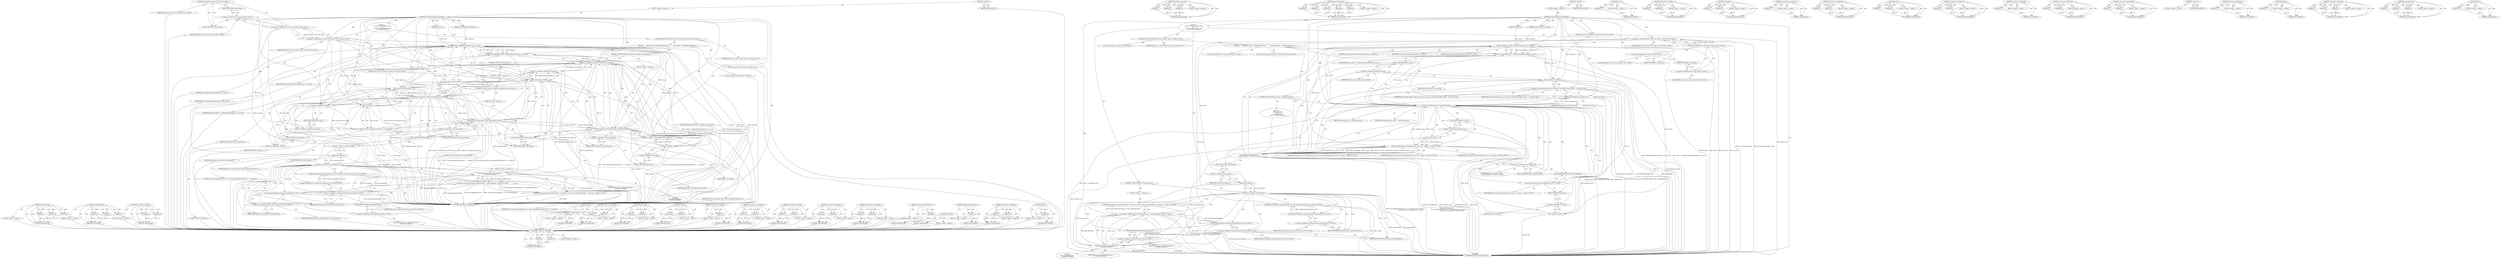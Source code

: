 digraph "spec" {
vulnerable_199 [label=<(METHOD,base.JoinString)>];
vulnerable_200 [label=<(PARAM,p1)>];
vulnerable_201 [label=<(PARAM,p2)>];
vulnerable_202 [label=<(PARAM,p3)>];
vulnerable_203 [label=<(BLOCK,&lt;empty&gt;,&lt;empty&gt;)>];
vulnerable_204 [label=<(METHOD_RETURN,ANY)>];
vulnerable_152 [label=<(METHOD,IsAllowedScript)>];
vulnerable_153 [label=<(PARAM,p1)>];
vulnerable_154 [label=<(PARAM,p2)>];
vulnerable_155 [label=<(PARAM,p3)>];
vulnerable_156 [label=<(BLOCK,&lt;empty&gt;,&lt;empty&gt;)>];
vulnerable_157 [label=<(METHOD_RETURN,ANY)>];
vulnerable_177 [label=<(METHOD,&lt;operator&gt;.addition)>];
vulnerable_178 [label=<(PARAM,p1)>];
vulnerable_179 [label=<(PARAM,p2)>];
vulnerable_180 [label=<(BLOCK,&lt;empty&gt;,&lt;empty&gt;)>];
vulnerable_181 [label=<(METHOD_RETURN,ANY)>];
vulnerable_6 [label=<(METHOD,&lt;global&gt;)<SUB>1</SUB>>];
vulnerable_7 [label=<(BLOCK,&lt;empty&gt;,&lt;empty&gt;)<SUB>1</SUB>>];
vulnerable_8 [label=<(METHOD,ScriptAllowedExclusivelyOnTab)<SUB>1</SUB>>];
vulnerable_9 [label=<(PARAM,const Extension* extension)<SUB>2</SUB>>];
vulnerable_10 [label="<(PARAM,const std::set&lt;GURL&gt;&amp; allowed_urls)<SUB>3</SUB>>"];
vulnerable_11 [label=<(PARAM,int tab_id)<SUB>4</SUB>>];
vulnerable_12 [label="<(BLOCK,{
     std::vector&lt;std::string&gt; errors;
     fo...,{
     std::vector&lt;std::string&gt; errors;
     fo...)<SUB>4</SUB>>"];
vulnerable_13 [label="<(&lt;operator&gt;.greaterThan,std::vector&lt;std::string&gt; errors)<SUB>5</SUB>>"];
vulnerable_14 [label="<(&lt;operator&gt;.lessThan,std::vector&lt;std::string)<SUB>5</SUB>>"];
vulnerable_15 [label="<(&lt;operator&gt;.fieldAccess,std::vector)<SUB>5</SUB>>"];
vulnerable_16 [label="<(IDENTIFIER,std,std::vector&lt;std::string)<SUB>5</SUB>>"];
vulnerable_17 [label=<(FIELD_IDENTIFIER,vector,vector)<SUB>5</SUB>>];
vulnerable_18 [label="<(&lt;operator&gt;.fieldAccess,std::string)<SUB>5</SUB>>"];
vulnerable_19 [label="<(IDENTIFIER,std,std::vector&lt;std::string)<SUB>5</SUB>>"];
vulnerable_20 [label=<(FIELD_IDENTIFIER,string,string)<SUB>5</SUB>>];
vulnerable_21 [label="<(IDENTIFIER,errors,std::vector&lt;std::string&gt; errors)<SUB>5</SUB>>"];
vulnerable_22 [label="<(CONTROL_STRUCTURE,FOR,for (const GURL&amp; url:urls_))<SUB>6</SUB>>"];
vulnerable_23 [label="<(IDENTIFIER,urls_,for (const GURL&amp; url:urls_))<SUB>6</SUB>>"];
vulnerable_24 [label="<(LOCAL,const GURL url: GURL)<SUB>6</SUB>>"];
vulnerable_25 [label=<(BLOCK,{
      bool allowed = IsAllowedScript(extensio...,{
      bool allowed = IsAllowedScript(extensio...)<SUB>6</SUB>>];
vulnerable_26 [label="<(LOCAL,bool allowed: bool)<SUB>7</SUB>>"];
vulnerable_27 [label=<(&lt;operator&gt;.assignment,allowed = IsAllowedScript(extension, url, tab_id))<SUB>7</SUB>>];
vulnerable_28 [label=<(IDENTIFIER,allowed,allowed = IsAllowedScript(extension, url, tab_id))<SUB>7</SUB>>];
vulnerable_29 [label=<(IsAllowedScript,IsAllowedScript(extension, url, tab_id))<SUB>7</SUB>>];
vulnerable_30 [label=<(IDENTIFIER,extension,IsAllowedScript(extension, url, tab_id))<SUB>7</SUB>>];
vulnerable_31 [label=<(IDENTIFIER,url,IsAllowedScript(extension, url, tab_id))<SUB>7</SUB>>];
vulnerable_32 [label=<(IDENTIFIER,tab_id,IsAllowedScript(extension, url, tab_id))<SUB>7</SUB>>];
vulnerable_33 [label=<(CONTROL_STRUCTURE,IF,if (allowed &amp;&amp; !allowed_urls.count(url)))<SUB>8</SUB>>];
vulnerable_34 [label=<(&lt;operator&gt;.logicalAnd,allowed &amp;&amp; !allowed_urls.count(url))<SUB>8</SUB>>];
vulnerable_35 [label=<(IDENTIFIER,allowed,allowed &amp;&amp; !allowed_urls.count(url))<SUB>8</SUB>>];
vulnerable_36 [label=<(&lt;operator&gt;.logicalNot,!allowed_urls.count(url))<SUB>8</SUB>>];
vulnerable_37 [label=<(count,allowed_urls.count(url))<SUB>8</SUB>>];
vulnerable_38 [label=<(&lt;operator&gt;.fieldAccess,allowed_urls.count)<SUB>8</SUB>>];
vulnerable_39 [label=<(IDENTIFIER,allowed_urls,allowed_urls.count(url))<SUB>8</SUB>>];
vulnerable_40 [label=<(FIELD_IDENTIFIER,count,count)<SUB>8</SUB>>];
vulnerable_41 [label=<(IDENTIFIER,url,allowed_urls.count(url))<SUB>8</SUB>>];
vulnerable_42 [label=<(BLOCK,&lt;empty&gt;,&lt;empty&gt;)<SUB>9</SUB>>];
vulnerable_43 [label=<(push_back,errors.push_back(&quot;Script unexpectedly disallowe...)<SUB>9</SUB>>];
vulnerable_44 [label=<(&lt;operator&gt;.fieldAccess,errors.push_back)<SUB>9</SUB>>];
vulnerable_45 [label=<(IDENTIFIER,errors,errors.push_back(&quot;Script unexpectedly disallowe...)<SUB>9</SUB>>];
vulnerable_46 [label=<(FIELD_IDENTIFIER,push_back,push_back)<SUB>9</SUB>>];
vulnerable_47 [label=<(&lt;operator&gt;.addition,&quot;Script unexpectedly disallowed on &quot; + url.spec())<SUB>9</SUB>>];
vulnerable_48 [label=<(LITERAL,&quot;Script unexpectedly disallowed on &quot;,&quot;Script unexpectedly disallowed on &quot; + url.spec())<SUB>9</SUB>>];
vulnerable_49 [label=<(spec,url.spec())<SUB>9</SUB>>];
vulnerable_50 [label=<(&lt;operator&gt;.fieldAccess,url.spec)<SUB>9</SUB>>];
vulnerable_51 [label=<(IDENTIFIER,url,url.spec())<SUB>9</SUB>>];
vulnerable_52 [label=<(FIELD_IDENTIFIER,spec,spec)<SUB>9</SUB>>];
vulnerable_53 [label=<(CONTROL_STRUCTURE,ELSE,else)<SUB>10</SUB>>];
vulnerable_54 [label=<(BLOCK,&lt;empty&gt;,&lt;empty&gt;)<SUB>10</SUB>>];
vulnerable_55 [label=<(CONTROL_STRUCTURE,IF,if (!allowed &amp;&amp; allowed_urls.count(url)))<SUB>10</SUB>>];
vulnerable_56 [label=<(&lt;operator&gt;.logicalAnd,!allowed &amp;&amp; allowed_urls.count(url))<SUB>10</SUB>>];
vulnerable_57 [label=<(&lt;operator&gt;.logicalNot,!allowed)<SUB>10</SUB>>];
vulnerable_58 [label=<(IDENTIFIER,allowed,!allowed)<SUB>10</SUB>>];
vulnerable_59 [label=<(count,allowed_urls.count(url))<SUB>10</SUB>>];
vulnerable_60 [label=<(&lt;operator&gt;.fieldAccess,allowed_urls.count)<SUB>10</SUB>>];
vulnerable_61 [label=<(IDENTIFIER,allowed_urls,allowed_urls.count(url))<SUB>10</SUB>>];
vulnerable_62 [label=<(FIELD_IDENTIFIER,count,count)<SUB>10</SUB>>];
vulnerable_63 [label=<(IDENTIFIER,url,allowed_urls.count(url))<SUB>10</SUB>>];
vulnerable_64 [label=<(BLOCK,&lt;empty&gt;,&lt;empty&gt;)<SUB>11</SUB>>];
vulnerable_65 [label=<(push_back,errors.push_back(&quot;Script unexpectedly allowed o...)<SUB>11</SUB>>];
vulnerable_66 [label=<(&lt;operator&gt;.fieldAccess,errors.push_back)<SUB>11</SUB>>];
vulnerable_67 [label=<(IDENTIFIER,errors,errors.push_back(&quot;Script unexpectedly allowed o...)<SUB>11</SUB>>];
vulnerable_68 [label=<(FIELD_IDENTIFIER,push_back,push_back)<SUB>11</SUB>>];
vulnerable_69 [label=<(&lt;operator&gt;.addition,&quot;Script unexpectedly allowed on &quot; + url.spec())<SUB>11</SUB>>];
vulnerable_70 [label=<(LITERAL,&quot;Script unexpectedly allowed on &quot;,&quot;Script unexpectedly allowed on &quot; + url.spec())<SUB>11</SUB>>];
vulnerable_71 [label=<(spec,url.spec())<SUB>11</SUB>>];
vulnerable_72 [label=<(&lt;operator&gt;.fieldAccess,url.spec)<SUB>11</SUB>>];
vulnerable_73 [label=<(IDENTIFIER,url,url.spec())<SUB>11</SUB>>];
vulnerable_74 [label=<(FIELD_IDENTIFIER,spec,spec)<SUB>11</SUB>>];
vulnerable_75 [label=<(CONTROL_STRUCTURE,IF,if (!errors.empty()))<SUB>14</SUB>>];
vulnerable_76 [label=<(&lt;operator&gt;.logicalNot,!errors.empty())<SUB>14</SUB>>];
vulnerable_77 [label=<(empty,errors.empty())<SUB>14</SUB>>];
vulnerable_78 [label=<(&lt;operator&gt;.fieldAccess,errors.empty)<SUB>14</SUB>>];
vulnerable_79 [label=<(IDENTIFIER,errors,errors.empty())<SUB>14</SUB>>];
vulnerable_80 [label=<(FIELD_IDENTIFIER,empty,empty)<SUB>14</SUB>>];
vulnerable_81 [label=<(BLOCK,&lt;empty&gt;,&lt;empty&gt;)<SUB>15</SUB>>];
vulnerable_82 [label="<(RETURN,return testing::AssertionFailure() &lt;&lt; base::Joi...,return testing::AssertionFailure() &lt;&lt; base::Joi...)<SUB>15</SUB>>"];
vulnerable_83 [label="<(&lt;operator&gt;.shiftLeft,testing::AssertionFailure() &lt;&lt; base::JoinString...)<SUB>15</SUB>>"];
vulnerable_84 [label="<(testing.AssertionFailure,testing::AssertionFailure())<SUB>15</SUB>>"];
vulnerable_85 [label="<(&lt;operator&gt;.fieldAccess,testing::AssertionFailure)<SUB>15</SUB>>"];
vulnerable_86 [label="<(IDENTIFIER,testing,testing::AssertionFailure())<SUB>15</SUB>>"];
vulnerable_87 [label=<(FIELD_IDENTIFIER,AssertionFailure,AssertionFailure)<SUB>15</SUB>>];
vulnerable_88 [label="<(base.JoinString,base::JoinString(errors, &quot;\n&quot;))<SUB>15</SUB>>"];
vulnerable_89 [label="<(&lt;operator&gt;.fieldAccess,base::JoinString)<SUB>15</SUB>>"];
vulnerable_90 [label="<(IDENTIFIER,base,base::JoinString(errors, &quot;\n&quot;))<SUB>15</SUB>>"];
vulnerable_91 [label=<(FIELD_IDENTIFIER,JoinString,JoinString)<SUB>15</SUB>>];
vulnerable_92 [label="<(IDENTIFIER,errors,base::JoinString(errors, &quot;\n&quot;))<SUB>15</SUB>>"];
vulnerable_93 [label="<(LITERAL,&quot;\n&quot;,base::JoinString(errors, &quot;\n&quot;))<SUB>15</SUB>>"];
vulnerable_94 [label="<(RETURN,return testing::AssertionSuccess();,return testing::AssertionSuccess();)<SUB>16</SUB>>"];
vulnerable_95 [label="<(testing.AssertionSuccess,testing::AssertionSuccess())<SUB>16</SUB>>"];
vulnerable_96 [label="<(&lt;operator&gt;.fieldAccess,testing::AssertionSuccess)<SUB>16</SUB>>"];
vulnerable_97 [label="<(IDENTIFIER,testing,testing::AssertionSuccess())<SUB>16</SUB>>"];
vulnerable_98 [label=<(FIELD_IDENTIFIER,AssertionSuccess,AssertionSuccess)<SUB>16</SUB>>];
vulnerable_99 [label=<(METHOD_RETURN,AssertionResult)<SUB>1</SUB>>];
vulnerable_101 [label=<(METHOD_RETURN,ANY)<SUB>1</SUB>>];
vulnerable_182 [label=<(METHOD,spec)>];
vulnerable_183 [label=<(PARAM,p1)>];
vulnerable_184 [label=<(BLOCK,&lt;empty&gt;,&lt;empty&gt;)>];
vulnerable_185 [label=<(METHOD_RETURN,ANY)>];
vulnerable_137 [label=<(METHOD,&lt;operator&gt;.lessThan)>];
vulnerable_138 [label=<(PARAM,p1)>];
vulnerable_139 [label=<(PARAM,p2)>];
vulnerable_140 [label=<(BLOCK,&lt;empty&gt;,&lt;empty&gt;)>];
vulnerable_141 [label=<(METHOD_RETURN,ANY)>];
vulnerable_172 [label=<(METHOD,push_back)>];
vulnerable_173 [label=<(PARAM,p1)>];
vulnerable_174 [label=<(PARAM,p2)>];
vulnerable_175 [label=<(BLOCK,&lt;empty&gt;,&lt;empty&gt;)>];
vulnerable_176 [label=<(METHOD_RETURN,ANY)>];
vulnerable_167 [label=<(METHOD,count)>];
vulnerable_168 [label=<(PARAM,p1)>];
vulnerable_169 [label=<(PARAM,p2)>];
vulnerable_170 [label=<(BLOCK,&lt;empty&gt;,&lt;empty&gt;)>];
vulnerable_171 [label=<(METHOD_RETURN,ANY)>];
vulnerable_163 [label=<(METHOD,&lt;operator&gt;.logicalNot)>];
vulnerable_164 [label=<(PARAM,p1)>];
vulnerable_165 [label=<(BLOCK,&lt;empty&gt;,&lt;empty&gt;)>];
vulnerable_166 [label=<(METHOD_RETURN,ANY)>];
vulnerable_147 [label=<(METHOD,&lt;operator&gt;.assignment)>];
vulnerable_148 [label=<(PARAM,p1)>];
vulnerable_149 [label=<(PARAM,p2)>];
vulnerable_150 [label=<(BLOCK,&lt;empty&gt;,&lt;empty&gt;)>];
vulnerable_151 [label=<(METHOD_RETURN,ANY)>];
vulnerable_190 [label=<(METHOD,&lt;operator&gt;.shiftLeft)>];
vulnerable_191 [label=<(PARAM,p1)>];
vulnerable_192 [label=<(PARAM,p2)>];
vulnerable_193 [label=<(BLOCK,&lt;empty&gt;,&lt;empty&gt;)>];
vulnerable_194 [label=<(METHOD_RETURN,ANY)>];
vulnerable_142 [label=<(METHOD,&lt;operator&gt;.fieldAccess)>];
vulnerable_143 [label=<(PARAM,p1)>];
vulnerable_144 [label=<(PARAM,p2)>];
vulnerable_145 [label=<(BLOCK,&lt;empty&gt;,&lt;empty&gt;)>];
vulnerable_146 [label=<(METHOD_RETURN,ANY)>];
vulnerable_132 [label=<(METHOD,&lt;operator&gt;.greaterThan)>];
vulnerable_133 [label=<(PARAM,p1)>];
vulnerable_134 [label=<(PARAM,p2)>];
vulnerable_135 [label=<(BLOCK,&lt;empty&gt;,&lt;empty&gt;)>];
vulnerable_136 [label=<(METHOD_RETURN,ANY)>];
vulnerable_126 [label=<(METHOD,&lt;global&gt;)<SUB>1</SUB>>];
vulnerable_127 [label=<(BLOCK,&lt;empty&gt;,&lt;empty&gt;)>];
vulnerable_128 [label=<(METHOD_RETURN,ANY)>];
vulnerable_205 [label=<(METHOD,testing.AssertionSuccess)>];
vulnerable_206 [label=<(PARAM,p1)>];
vulnerable_207 [label=<(BLOCK,&lt;empty&gt;,&lt;empty&gt;)>];
vulnerable_208 [label=<(METHOD_RETURN,ANY)>];
vulnerable_195 [label=<(METHOD,testing.AssertionFailure)>];
vulnerable_196 [label=<(PARAM,p1)>];
vulnerable_197 [label=<(BLOCK,&lt;empty&gt;,&lt;empty&gt;)>];
vulnerable_198 [label=<(METHOD_RETURN,ANY)>];
vulnerable_158 [label=<(METHOD,&lt;operator&gt;.logicalAnd)>];
vulnerable_159 [label=<(PARAM,p1)>];
vulnerable_160 [label=<(PARAM,p2)>];
vulnerable_161 [label=<(BLOCK,&lt;empty&gt;,&lt;empty&gt;)>];
vulnerable_162 [label=<(METHOD_RETURN,ANY)>];
vulnerable_186 [label=<(METHOD,empty)>];
vulnerable_187 [label=<(PARAM,p1)>];
vulnerable_188 [label=<(BLOCK,&lt;empty&gt;,&lt;empty&gt;)>];
vulnerable_189 [label=<(METHOD_RETURN,ANY)>];
fixed_193 [label=<(METHOD,&lt;operator&gt;.shiftLeft)>];
fixed_194 [label=<(PARAM,p1)>];
fixed_195 [label=<(PARAM,p2)>];
fixed_196 [label=<(BLOCK,&lt;empty&gt;,&lt;empty&gt;)>];
fixed_197 [label=<(METHOD_RETURN,ANY)>];
fixed_142 [label=<(METHOD,GetExtensionAccess)>];
fixed_143 [label=<(PARAM,p1)>];
fixed_144 [label=<(PARAM,p2)>];
fixed_145 [label=<(PARAM,p3)>];
fixed_146 [label=<(BLOCK,&lt;empty&gt;,&lt;empty&gt;)>];
fixed_147 [label=<(METHOD_RETURN,ANY)>];
fixed_169 [label=<(METHOD,base.StringPrintf)>];
fixed_170 [label=<(PARAM,p1)>];
fixed_171 [label=<(PARAM,p2)>];
fixed_172 [label=<(PARAM,p3)>];
fixed_173 [label=<(PARAM,p4)>];
fixed_174 [label=<(PARAM,p5)>];
fixed_175 [label=<(BLOCK,&lt;empty&gt;,&lt;empty&gt;)>];
fixed_176 [label=<(METHOD_RETURN,ANY)>];
fixed_6 [label=<(METHOD,&lt;global&gt;)<SUB>1</SUB>>];
fixed_7 [label=<(BLOCK,&lt;empty&gt;,&lt;empty&gt;)<SUB>1</SUB>>];
fixed_8 [label=<(METHOD,ScriptAllowedExclusivelyOnTab)<SUB>1</SUB>>];
fixed_9 [label=<(PARAM,const Extension* extension)<SUB>2</SUB>>];
fixed_10 [label="<(PARAM,const std::set&lt;GURL&gt;&amp; allowed_urls)<SUB>3</SUB>>"];
fixed_11 [label=<(PARAM,int tab_id)<SUB>4</SUB>>];
fixed_12 [label="<(BLOCK,{
     std::vector&lt;std::string&gt; errors;
     fo...,{
     std::vector&lt;std::string&gt; errors;
     fo...)<SUB>4</SUB>>"];
fixed_13 [label="<(&lt;operator&gt;.greaterThan,std::vector&lt;std::string&gt; errors)<SUB>5</SUB>>"];
fixed_14 [label="<(&lt;operator&gt;.lessThan,std::vector&lt;std::string)<SUB>5</SUB>>"];
fixed_15 [label="<(&lt;operator&gt;.fieldAccess,std::vector)<SUB>5</SUB>>"];
fixed_16 [label="<(IDENTIFIER,std,std::vector&lt;std::string)<SUB>5</SUB>>"];
fixed_17 [label=<(FIELD_IDENTIFIER,vector,vector)<SUB>5</SUB>>];
fixed_18 [label="<(&lt;operator&gt;.fieldAccess,std::string)<SUB>5</SUB>>"];
fixed_19 [label="<(IDENTIFIER,std,std::vector&lt;std::string)<SUB>5</SUB>>"];
fixed_20 [label=<(FIELD_IDENTIFIER,string,string)<SUB>5</SUB>>];
fixed_21 [label="<(IDENTIFIER,errors,std::vector&lt;std::string&gt; errors)<SUB>5</SUB>>"];
fixed_22 [label="<(CONTROL_STRUCTURE,FOR,for (const GURL&amp; url:urls_))<SUB>6</SUB>>"];
fixed_23 [label="<(IDENTIFIER,urls_,for (const GURL&amp; url:urls_))<SUB>6</SUB>>"];
fixed_24 [label="<(LOCAL,const GURL url: GURL)<SUB>6</SUB>>"];
fixed_25 [label=<(BLOCK,{
      AccessType access = GetExtensionAccess(...,{
      AccessType access = GetExtensionAccess(...)<SUB>6</SUB>>];
fixed_26 [label="<(LOCAL,AccessType access: AccessType)<SUB>7</SUB>>"];
fixed_27 [label=<(&lt;operator&gt;.assignment,access = GetExtensionAccess(extension, url, tab...)<SUB>7</SUB>>];
fixed_28 [label=<(IDENTIFIER,access,access = GetExtensionAccess(extension, url, tab...)<SUB>7</SUB>>];
fixed_29 [label=<(GetExtensionAccess,GetExtensionAccess(extension, url, tab_id))<SUB>7</SUB>>];
fixed_30 [label=<(IDENTIFIER,extension,GetExtensionAccess(extension, url, tab_id))<SUB>7</SUB>>];
fixed_31 [label=<(IDENTIFIER,url,GetExtensionAccess(extension, url, tab_id))<SUB>7</SUB>>];
fixed_32 [label=<(IDENTIFIER,tab_id,GetExtensionAccess(extension, url, tab_id))<SUB>7</SUB>>];
fixed_33 [label="<(LOCAL,AccessType expected_access: AccessType)<SUB>8</SUB>>"];
fixed_34 [label=<(&lt;operator&gt;.assignment,expected_access =
          allowed_urls.count(...)<SUB>8</SUB>>];
fixed_35 [label=<(IDENTIFIER,expected_access,expected_access =
          allowed_urls.count(...)<SUB>8</SUB>>];
fixed_36 [label="<(&lt;operator&gt;.conditional,allowed_urls.count(url) ? ALLOWED_SCRIPT_ONLY :...)<SUB>9</SUB>>"];
fixed_37 [label=<(count,allowed_urls.count(url))<SUB>9</SUB>>];
fixed_38 [label=<(&lt;operator&gt;.fieldAccess,allowed_urls.count)<SUB>9</SUB>>];
fixed_39 [label=<(IDENTIFIER,allowed_urls,allowed_urls.count(url))<SUB>9</SUB>>];
fixed_40 [label=<(FIELD_IDENTIFIER,count,count)<SUB>9</SUB>>];
fixed_41 [label=<(IDENTIFIER,url,allowed_urls.count(url))<SUB>9</SUB>>];
fixed_42 [label="<(IDENTIFIER,ALLOWED_SCRIPT_ONLY,allowed_urls.count(url) ? ALLOWED_SCRIPT_ONLY :...)<SUB>9</SUB>>"];
fixed_43 [label="<(IDENTIFIER,DISALLOWED,allowed_urls.count(url) ? ALLOWED_SCRIPT_ONLY :...)<SUB>9</SUB>>"];
fixed_44 [label=<(CONTROL_STRUCTURE,IF,if (access != expected_access))<SUB>10</SUB>>];
fixed_45 [label=<(&lt;operator&gt;.notEquals,access != expected_access)<SUB>10</SUB>>];
fixed_46 [label=<(IDENTIFIER,access,access != expected_access)<SUB>10</SUB>>];
fixed_47 [label=<(IDENTIFIER,expected_access,access != expected_access)<SUB>10</SUB>>];
fixed_48 [label="<(BLOCK,{
        errors.push_back(
            base::S...,{
        errors.push_back(
            base::S...)<SUB>10</SUB>>"];
fixed_49 [label="<(push_back,errors.push_back(
            base::StringPrint...)<SUB>11</SUB>>"];
fixed_50 [label=<(&lt;operator&gt;.fieldAccess,errors.push_back)<SUB>11</SUB>>];
fixed_51 [label="<(IDENTIFIER,errors,errors.push_back(
            base::StringPrint...)<SUB>11</SUB>>"];
fixed_52 [label=<(FIELD_IDENTIFIER,push_back,push_back)<SUB>11</SUB>>];
fixed_53 [label="<(base.StringPrintf,base::StringPrintf(&quot;Error for url '%s': expecte...)<SUB>12</SUB>>"];
fixed_54 [label="<(&lt;operator&gt;.fieldAccess,base::StringPrintf)<SUB>12</SUB>>"];
fixed_55 [label="<(IDENTIFIER,base,base::StringPrintf(&quot;Error for url '%s': expecte...)<SUB>12</SUB>>"];
fixed_56 [label=<(FIELD_IDENTIFIER,StringPrintf,StringPrintf)<SUB>12</SUB>>];
fixed_57 [label="<(LITERAL,&quot;Error for url '%s': expected %d, found %d&quot;,base::StringPrintf(&quot;Error for url '%s': expecte...)<SUB>12</SUB>>"];
fixed_58 [label=<(c_str,url.spec().c_str())<SUB>13</SUB>>];
fixed_59 [label=<(&lt;operator&gt;.fieldAccess,url.spec().c_str)<SUB>13</SUB>>];
fixed_60 [label=<(spec,url.spec())<SUB>13</SUB>>];
fixed_61 [label=<(&lt;operator&gt;.fieldAccess,url.spec)<SUB>13</SUB>>];
fixed_62 [label=<(IDENTIFIER,url,url.spec())<SUB>13</SUB>>];
fixed_63 [label=<(FIELD_IDENTIFIER,spec,spec)<SUB>13</SUB>>];
fixed_64 [label=<(FIELD_IDENTIFIER,c_str,c_str)<SUB>13</SUB>>];
fixed_65 [label="<(IDENTIFIER,expected_access,base::StringPrintf(&quot;Error for url '%s': expecte...)<SUB>13</SUB>>"];
fixed_66 [label="<(IDENTIFIER,access,base::StringPrintf(&quot;Error for url '%s': expecte...)<SUB>13</SUB>>"];
fixed_67 [label=<(CONTROL_STRUCTURE,IF,if (!errors.empty()))<SUB>17</SUB>>];
fixed_68 [label=<(&lt;operator&gt;.logicalNot,!errors.empty())<SUB>17</SUB>>];
fixed_69 [label=<(empty,errors.empty())<SUB>17</SUB>>];
fixed_70 [label=<(&lt;operator&gt;.fieldAccess,errors.empty)<SUB>17</SUB>>];
fixed_71 [label=<(IDENTIFIER,errors,errors.empty())<SUB>17</SUB>>];
fixed_72 [label=<(FIELD_IDENTIFIER,empty,empty)<SUB>17</SUB>>];
fixed_73 [label=<(BLOCK,&lt;empty&gt;,&lt;empty&gt;)<SUB>18</SUB>>];
fixed_74 [label="<(RETURN,return testing::AssertionFailure() &lt;&lt; base::Joi...,return testing::AssertionFailure() &lt;&lt; base::Joi...)<SUB>18</SUB>>"];
fixed_75 [label="<(&lt;operator&gt;.shiftLeft,testing::AssertionFailure() &lt;&lt; base::JoinString...)<SUB>18</SUB>>"];
fixed_76 [label="<(testing.AssertionFailure,testing::AssertionFailure())<SUB>18</SUB>>"];
fixed_77 [label="<(&lt;operator&gt;.fieldAccess,testing::AssertionFailure)<SUB>18</SUB>>"];
fixed_78 [label="<(IDENTIFIER,testing,testing::AssertionFailure())<SUB>18</SUB>>"];
fixed_79 [label=<(FIELD_IDENTIFIER,AssertionFailure,AssertionFailure)<SUB>18</SUB>>];
fixed_80 [label="<(base.JoinString,base::JoinString(errors, &quot;\n&quot;))<SUB>18</SUB>>"];
fixed_81 [label="<(&lt;operator&gt;.fieldAccess,base::JoinString)<SUB>18</SUB>>"];
fixed_82 [label="<(IDENTIFIER,base,base::JoinString(errors, &quot;\n&quot;))<SUB>18</SUB>>"];
fixed_83 [label=<(FIELD_IDENTIFIER,JoinString,JoinString)<SUB>18</SUB>>];
fixed_84 [label="<(IDENTIFIER,errors,base::JoinString(errors, &quot;\n&quot;))<SUB>18</SUB>>"];
fixed_85 [label="<(LITERAL,&quot;\n&quot;,base::JoinString(errors, &quot;\n&quot;))<SUB>18</SUB>>"];
fixed_86 [label="<(RETURN,return testing::AssertionSuccess();,return testing::AssertionSuccess();)<SUB>19</SUB>>"];
fixed_87 [label="<(testing.AssertionSuccess,testing::AssertionSuccess())<SUB>19</SUB>>"];
fixed_88 [label="<(&lt;operator&gt;.fieldAccess,testing::AssertionSuccess)<SUB>19</SUB>>"];
fixed_89 [label="<(IDENTIFIER,testing,testing::AssertionSuccess())<SUB>19</SUB>>"];
fixed_90 [label=<(FIELD_IDENTIFIER,AssertionSuccess,AssertionSuccess)<SUB>19</SUB>>];
fixed_91 [label=<(METHOD_RETURN,AssertionResult)<SUB>1</SUB>>];
fixed_93 [label=<(METHOD_RETURN,ANY)<SUB>1</SUB>>];
fixed_177 [label=<(METHOD,c_str)>];
fixed_178 [label=<(PARAM,p1)>];
fixed_179 [label=<(BLOCK,&lt;empty&gt;,&lt;empty&gt;)>];
fixed_180 [label=<(METHOD_RETURN,ANY)>];
fixed_127 [label=<(METHOD,&lt;operator&gt;.lessThan)>];
fixed_128 [label=<(PARAM,p1)>];
fixed_129 [label=<(PARAM,p2)>];
fixed_130 [label=<(BLOCK,&lt;empty&gt;,&lt;empty&gt;)>];
fixed_131 [label=<(METHOD_RETURN,ANY)>];
fixed_164 [label=<(METHOD,push_back)>];
fixed_165 [label=<(PARAM,p1)>];
fixed_166 [label=<(PARAM,p2)>];
fixed_167 [label=<(BLOCK,&lt;empty&gt;,&lt;empty&gt;)>];
fixed_168 [label=<(METHOD_RETURN,ANY)>];
fixed_208 [label=<(METHOD,testing.AssertionSuccess)>];
fixed_209 [label=<(PARAM,p1)>];
fixed_210 [label=<(BLOCK,&lt;empty&gt;,&lt;empty&gt;)>];
fixed_211 [label=<(METHOD_RETURN,ANY)>];
fixed_159 [label=<(METHOD,&lt;operator&gt;.notEquals)>];
fixed_160 [label=<(PARAM,p1)>];
fixed_161 [label=<(PARAM,p2)>];
fixed_162 [label=<(BLOCK,&lt;empty&gt;,&lt;empty&gt;)>];
fixed_163 [label=<(METHOD_RETURN,ANY)>];
fixed_154 [label=<(METHOD,count)>];
fixed_155 [label=<(PARAM,p1)>];
fixed_156 [label=<(PARAM,p2)>];
fixed_157 [label=<(BLOCK,&lt;empty&gt;,&lt;empty&gt;)>];
fixed_158 [label=<(METHOD_RETURN,ANY)>];
fixed_137 [label=<(METHOD,&lt;operator&gt;.assignment)>];
fixed_138 [label=<(PARAM,p1)>];
fixed_139 [label=<(PARAM,p2)>];
fixed_140 [label=<(BLOCK,&lt;empty&gt;,&lt;empty&gt;)>];
fixed_141 [label=<(METHOD_RETURN,ANY)>];
fixed_185 [label=<(METHOD,&lt;operator&gt;.logicalNot)>];
fixed_186 [label=<(PARAM,p1)>];
fixed_187 [label=<(BLOCK,&lt;empty&gt;,&lt;empty&gt;)>];
fixed_188 [label=<(METHOD_RETURN,ANY)>];
fixed_132 [label=<(METHOD,&lt;operator&gt;.fieldAccess)>];
fixed_133 [label=<(PARAM,p1)>];
fixed_134 [label=<(PARAM,p2)>];
fixed_135 [label=<(BLOCK,&lt;empty&gt;,&lt;empty&gt;)>];
fixed_136 [label=<(METHOD_RETURN,ANY)>];
fixed_122 [label=<(METHOD,&lt;operator&gt;.greaterThan)>];
fixed_123 [label=<(PARAM,p1)>];
fixed_124 [label=<(PARAM,p2)>];
fixed_125 [label=<(BLOCK,&lt;empty&gt;,&lt;empty&gt;)>];
fixed_126 [label=<(METHOD_RETURN,ANY)>];
fixed_116 [label=<(METHOD,&lt;global&gt;)<SUB>1</SUB>>];
fixed_117 [label=<(BLOCK,&lt;empty&gt;,&lt;empty&gt;)>];
fixed_118 [label=<(METHOD_RETURN,ANY)>];
fixed_198 [label=<(METHOD,testing.AssertionFailure)>];
fixed_199 [label=<(PARAM,p1)>];
fixed_200 [label=<(BLOCK,&lt;empty&gt;,&lt;empty&gt;)>];
fixed_201 [label=<(METHOD_RETURN,ANY)>];
fixed_189 [label=<(METHOD,empty)>];
fixed_190 [label=<(PARAM,p1)>];
fixed_191 [label=<(BLOCK,&lt;empty&gt;,&lt;empty&gt;)>];
fixed_192 [label=<(METHOD_RETURN,ANY)>];
fixed_148 [label=<(METHOD,&lt;operator&gt;.conditional)>];
fixed_149 [label=<(PARAM,p1)>];
fixed_150 [label=<(PARAM,p2)>];
fixed_151 [label=<(PARAM,p3)>];
fixed_152 [label=<(BLOCK,&lt;empty&gt;,&lt;empty&gt;)>];
fixed_153 [label=<(METHOD_RETURN,ANY)>];
fixed_202 [label=<(METHOD,base.JoinString)>];
fixed_203 [label=<(PARAM,p1)>];
fixed_204 [label=<(PARAM,p2)>];
fixed_205 [label=<(PARAM,p3)>];
fixed_206 [label=<(BLOCK,&lt;empty&gt;,&lt;empty&gt;)>];
fixed_207 [label=<(METHOD_RETURN,ANY)>];
fixed_181 [label=<(METHOD,spec)>];
fixed_182 [label=<(PARAM,p1)>];
fixed_183 [label=<(BLOCK,&lt;empty&gt;,&lt;empty&gt;)>];
fixed_184 [label=<(METHOD_RETURN,ANY)>];
vulnerable_199 -> vulnerable_200  [key=0, label="AST: "];
vulnerable_199 -> vulnerable_200  [key=1, label="DDG: "];
vulnerable_199 -> vulnerable_203  [key=0, label="AST: "];
vulnerable_199 -> vulnerable_201  [key=0, label="AST: "];
vulnerable_199 -> vulnerable_201  [key=1, label="DDG: "];
vulnerable_199 -> vulnerable_204  [key=0, label="AST: "];
vulnerable_199 -> vulnerable_204  [key=1, label="CFG: "];
vulnerable_199 -> vulnerable_202  [key=0, label="AST: "];
vulnerable_199 -> vulnerable_202  [key=1, label="DDG: "];
vulnerable_200 -> vulnerable_204  [key=0, label="DDG: p1"];
vulnerable_201 -> vulnerable_204  [key=0, label="DDG: p2"];
vulnerable_202 -> vulnerable_204  [key=0, label="DDG: p3"];
vulnerable_203 -> fixed_193  [key=0];
vulnerable_204 -> fixed_193  [key=0];
vulnerable_152 -> vulnerable_153  [key=0, label="AST: "];
vulnerable_152 -> vulnerable_153  [key=1, label="DDG: "];
vulnerable_152 -> vulnerable_156  [key=0, label="AST: "];
vulnerable_152 -> vulnerable_154  [key=0, label="AST: "];
vulnerable_152 -> vulnerable_154  [key=1, label="DDG: "];
vulnerable_152 -> vulnerable_157  [key=0, label="AST: "];
vulnerable_152 -> vulnerable_157  [key=1, label="CFG: "];
vulnerable_152 -> vulnerable_155  [key=0, label="AST: "];
vulnerable_152 -> vulnerable_155  [key=1, label="DDG: "];
vulnerable_153 -> vulnerable_157  [key=0, label="DDG: p1"];
vulnerable_154 -> vulnerable_157  [key=0, label="DDG: p2"];
vulnerable_155 -> vulnerable_157  [key=0, label="DDG: p3"];
vulnerable_156 -> fixed_193  [key=0];
vulnerable_157 -> fixed_193  [key=0];
vulnerable_177 -> vulnerable_178  [key=0, label="AST: "];
vulnerable_177 -> vulnerable_178  [key=1, label="DDG: "];
vulnerable_177 -> vulnerable_180  [key=0, label="AST: "];
vulnerable_177 -> vulnerable_179  [key=0, label="AST: "];
vulnerable_177 -> vulnerable_179  [key=1, label="DDG: "];
vulnerable_177 -> vulnerable_181  [key=0, label="AST: "];
vulnerable_177 -> vulnerable_181  [key=1, label="CFG: "];
vulnerable_178 -> vulnerable_181  [key=0, label="DDG: p1"];
vulnerable_179 -> vulnerable_181  [key=0, label="DDG: p2"];
vulnerable_180 -> fixed_193  [key=0];
vulnerable_181 -> fixed_193  [key=0];
vulnerable_6 -> vulnerable_7  [key=0, label="AST: "];
vulnerable_6 -> vulnerable_101  [key=0, label="AST: "];
vulnerable_6 -> vulnerable_101  [key=1, label="CFG: "];
vulnerable_7 -> vulnerable_8  [key=0, label="AST: "];
vulnerable_8 -> vulnerable_9  [key=0, label="AST: "];
vulnerable_8 -> vulnerable_9  [key=1, label="DDG: "];
vulnerable_8 -> vulnerable_10  [key=0, label="AST: "];
vulnerable_8 -> vulnerable_10  [key=1, label="DDG: "];
vulnerable_8 -> vulnerable_11  [key=0, label="AST: "];
vulnerable_8 -> vulnerable_11  [key=1, label="DDG: "];
vulnerable_8 -> vulnerable_12  [key=0, label="AST: "];
vulnerable_8 -> vulnerable_99  [key=0, label="AST: "];
vulnerable_8 -> vulnerable_17  [key=0, label="CFG: "];
vulnerable_8 -> vulnerable_13  [key=0, label="DDG: "];
vulnerable_8 -> vulnerable_29  [key=0, label="DDG: "];
vulnerable_8 -> vulnerable_34  [key=0, label="DDG: "];
vulnerable_8 -> vulnerable_43  [key=0, label="DDG: "];
vulnerable_8 -> vulnerable_88  [key=0, label="DDG: "];
vulnerable_8 -> vulnerable_37  [key=0, label="DDG: "];
vulnerable_8 -> vulnerable_47  [key=0, label="DDG: "];
vulnerable_8 -> vulnerable_57  [key=0, label="DDG: "];
vulnerable_8 -> vulnerable_59  [key=0, label="DDG: "];
vulnerable_8 -> vulnerable_65  [key=0, label="DDG: "];
vulnerable_8 -> vulnerable_69  [key=0, label="DDG: "];
vulnerable_9 -> vulnerable_29  [key=0, label="DDG: extension"];
vulnerable_10 -> vulnerable_99  [key=0, label="DDG: allowed_urls"];
vulnerable_10 -> vulnerable_37  [key=0, label="DDG: allowed_urls"];
vulnerable_10 -> vulnerable_59  [key=0, label="DDG: allowed_urls"];
vulnerable_11 -> vulnerable_29  [key=0, label="DDG: tab_id"];
vulnerable_12 -> vulnerable_13  [key=0, label="AST: "];
vulnerable_12 -> vulnerable_22  [key=0, label="AST: "];
vulnerable_12 -> vulnerable_75  [key=0, label="AST: "];
vulnerable_12 -> vulnerable_94  [key=0, label="AST: "];
vulnerable_13 -> vulnerable_14  [key=0, label="AST: "];
vulnerable_13 -> vulnerable_21  [key=0, label="AST: "];
vulnerable_13 -> vulnerable_29  [key=0, label="CFG: "];
vulnerable_13 -> vulnerable_99  [key=0, label="DDG: std::vector&lt;std::string"];
vulnerable_13 -> vulnerable_99  [key=1, label="DDG: std::vector&lt;std::string&gt; errors"];
vulnerable_13 -> vulnerable_77  [key=0, label="DDG: errors"];
vulnerable_13 -> vulnerable_43  [key=0, label="DDG: errors"];
vulnerable_13 -> vulnerable_88  [key=0, label="DDG: errors"];
vulnerable_13 -> vulnerable_65  [key=0, label="DDG: errors"];
vulnerable_14 -> vulnerable_15  [key=0, label="AST: "];
vulnerable_14 -> vulnerable_18  [key=0, label="AST: "];
vulnerable_14 -> vulnerable_13  [key=0, label="CFG: "];
vulnerable_14 -> vulnerable_13  [key=1, label="DDG: std::vector"];
vulnerable_14 -> vulnerable_13  [key=2, label="DDG: std::string"];
vulnerable_14 -> vulnerable_99  [key=0, label="DDG: std::vector"];
vulnerable_14 -> vulnerable_99  [key=1, label="DDG: std::string"];
vulnerable_15 -> vulnerable_16  [key=0, label="AST: "];
vulnerable_15 -> vulnerable_17  [key=0, label="AST: "];
vulnerable_15 -> vulnerable_20  [key=0, label="CFG: "];
vulnerable_16 -> fixed_193  [key=0];
vulnerable_17 -> vulnerable_15  [key=0, label="CFG: "];
vulnerable_18 -> vulnerable_19  [key=0, label="AST: "];
vulnerable_18 -> vulnerable_20  [key=0, label="AST: "];
vulnerable_18 -> vulnerable_14  [key=0, label="CFG: "];
vulnerable_19 -> fixed_193  [key=0];
vulnerable_20 -> vulnerable_18  [key=0, label="CFG: "];
vulnerable_21 -> fixed_193  [key=0];
vulnerable_22 -> vulnerable_23  [key=0, label="AST: "];
vulnerable_22 -> vulnerable_24  [key=0, label="AST: "];
vulnerable_22 -> vulnerable_25  [key=0, label="AST: "];
vulnerable_23 -> fixed_193  [key=0];
vulnerable_24 -> fixed_193  [key=0];
vulnerable_25 -> vulnerable_26  [key=0, label="AST: "];
vulnerable_25 -> vulnerable_27  [key=0, label="AST: "];
vulnerable_25 -> vulnerable_33  [key=0, label="AST: "];
vulnerable_26 -> fixed_193  [key=0];
vulnerable_27 -> vulnerable_28  [key=0, label="AST: "];
vulnerable_27 -> vulnerable_29  [key=0, label="AST: "];
vulnerable_27 -> vulnerable_34  [key=0, label="CFG: "];
vulnerable_27 -> vulnerable_34  [key=1, label="DDG: allowed"];
vulnerable_27 -> vulnerable_40  [key=0, label="CFG: "];
vulnerable_27 -> vulnerable_99  [key=0, label="DDG: IsAllowedScript(extension, url, tab_id)"];
vulnerable_27 -> vulnerable_99  [key=1, label="DDG: allowed = IsAllowedScript(extension, url, tab_id)"];
vulnerable_28 -> fixed_193  [key=0];
vulnerable_29 -> vulnerable_30  [key=0, label="AST: "];
vulnerable_29 -> vulnerable_31  [key=0, label="AST: "];
vulnerable_29 -> vulnerable_32  [key=0, label="AST: "];
vulnerable_29 -> vulnerable_27  [key=0, label="CFG: "];
vulnerable_29 -> vulnerable_27  [key=1, label="DDG: extension"];
vulnerable_29 -> vulnerable_27  [key=2, label="DDG: url"];
vulnerable_29 -> vulnerable_27  [key=3, label="DDG: tab_id"];
vulnerable_29 -> vulnerable_99  [key=0, label="DDG: extension"];
vulnerable_29 -> vulnerable_99  [key=1, label="DDG: url"];
vulnerable_29 -> vulnerable_99  [key=2, label="DDG: tab_id"];
vulnerable_29 -> vulnerable_37  [key=0, label="DDG: url"];
vulnerable_29 -> vulnerable_49  [key=0, label="DDG: url"];
vulnerable_29 -> vulnerable_59  [key=0, label="DDG: url"];
vulnerable_29 -> vulnerable_71  [key=0, label="DDG: url"];
vulnerable_30 -> fixed_193  [key=0];
vulnerable_31 -> fixed_193  [key=0];
vulnerable_32 -> fixed_193  [key=0];
vulnerable_33 -> vulnerable_34  [key=0, label="AST: "];
vulnerable_33 -> vulnerable_42  [key=0, label="AST: "];
vulnerable_33 -> vulnerable_53  [key=0, label="AST: "];
vulnerable_34 -> vulnerable_35  [key=0, label="AST: "];
vulnerable_34 -> vulnerable_36  [key=0, label="AST: "];
vulnerable_34 -> vulnerable_46  [key=0, label="CFG: "];
vulnerable_34 -> vulnerable_46  [key=1, label="CDG: "];
vulnerable_34 -> vulnerable_57  [key=0, label="CFG: "];
vulnerable_34 -> vulnerable_57  [key=1, label="DDG: allowed"];
vulnerable_34 -> vulnerable_57  [key=2, label="CDG: "];
vulnerable_34 -> vulnerable_99  [key=0, label="DDG: allowed"];
vulnerable_34 -> vulnerable_99  [key=1, label="DDG: !allowed_urls.count(url)"];
vulnerable_34 -> vulnerable_99  [key=2, label="DDG: allowed &amp;&amp; !allowed_urls.count(url)"];
vulnerable_34 -> vulnerable_47  [key=0, label="CDG: "];
vulnerable_34 -> vulnerable_49  [key=0, label="CDG: "];
vulnerable_34 -> vulnerable_52  [key=0, label="CDG: "];
vulnerable_34 -> vulnerable_56  [key=0, label="CDG: "];
vulnerable_34 -> vulnerable_50  [key=0, label="CDG: "];
vulnerable_34 -> vulnerable_44  [key=0, label="CDG: "];
vulnerable_34 -> vulnerable_43  [key=0, label="CDG: "];
vulnerable_35 -> fixed_193  [key=0];
vulnerable_36 -> vulnerable_37  [key=0, label="AST: "];
vulnerable_36 -> vulnerable_34  [key=0, label="CFG: "];
vulnerable_36 -> vulnerable_34  [key=1, label="DDG: allowed_urls.count(url)"];
vulnerable_36 -> vulnerable_99  [key=0, label="DDG: allowed_urls.count(url)"];
vulnerable_36 -> vulnerable_56  [key=0, label="DDG: allowed_urls.count(url)"];
vulnerable_37 -> vulnerable_38  [key=0, label="AST: "];
vulnerable_37 -> vulnerable_41  [key=0, label="AST: "];
vulnerable_37 -> vulnerable_36  [key=0, label="CFG: "];
vulnerable_37 -> vulnerable_36  [key=1, label="DDG: allowed_urls.count"];
vulnerable_37 -> vulnerable_36  [key=2, label="DDG: url"];
vulnerable_37 -> vulnerable_99  [key=0, label="DDG: allowed_urls.count"];
vulnerable_37 -> vulnerable_99  [key=1, label="DDG: url"];
vulnerable_37 -> vulnerable_29  [key=0, label="DDG: url"];
vulnerable_37 -> vulnerable_49  [key=0, label="DDG: url"];
vulnerable_37 -> vulnerable_59  [key=0, label="DDG: allowed_urls.count"];
vulnerable_37 -> vulnerable_59  [key=1, label="DDG: url"];
vulnerable_37 -> vulnerable_71  [key=0, label="DDG: url"];
vulnerable_38 -> vulnerable_39  [key=0, label="AST: "];
vulnerable_38 -> vulnerable_40  [key=0, label="AST: "];
vulnerable_38 -> vulnerable_37  [key=0, label="CFG: "];
vulnerable_39 -> fixed_193  [key=0];
vulnerable_40 -> vulnerable_38  [key=0, label="CFG: "];
vulnerable_41 -> fixed_193  [key=0];
vulnerable_42 -> vulnerable_43  [key=0, label="AST: "];
vulnerable_43 -> vulnerable_44  [key=0, label="AST: "];
vulnerable_43 -> vulnerable_47  [key=0, label="AST: "];
vulnerable_43 -> vulnerable_29  [key=0, label="CFG: "];
vulnerable_43 -> vulnerable_29  [key=1, label="CDG: "];
vulnerable_43 -> vulnerable_80  [key=0, label="CFG: "];
vulnerable_43 -> vulnerable_99  [key=0, label="DDG: &quot;Script unexpectedly disallowed on &quot; + url.spec()"];
vulnerable_43 -> vulnerable_99  [key=1, label="DDG: errors.push_back(&quot;Script unexpectedly disallowed on &quot; + url.spec())"];
vulnerable_43 -> vulnerable_88  [key=0, label="DDG: errors.push_back"];
vulnerable_43 -> vulnerable_65  [key=0, label="DDG: errors.push_back"];
vulnerable_43 -> vulnerable_34  [key=0, label="CDG: "];
vulnerable_43 -> vulnerable_27  [key=0, label="CDG: "];
vulnerable_43 -> vulnerable_37  [key=0, label="CDG: "];
vulnerable_43 -> vulnerable_38  [key=0, label="CDG: "];
vulnerable_43 -> vulnerable_40  [key=0, label="CDG: "];
vulnerable_43 -> vulnerable_36  [key=0, label="CDG: "];
vulnerable_44 -> vulnerable_45  [key=0, label="AST: "];
vulnerable_44 -> vulnerable_46  [key=0, label="AST: "];
vulnerable_44 -> vulnerable_52  [key=0, label="CFG: "];
vulnerable_45 -> fixed_193  [key=0];
vulnerable_46 -> vulnerable_44  [key=0, label="CFG: "];
vulnerable_47 -> vulnerable_48  [key=0, label="AST: "];
vulnerable_47 -> vulnerable_49  [key=0, label="AST: "];
vulnerable_47 -> vulnerable_43  [key=0, label="CFG: "];
vulnerable_47 -> vulnerable_99  [key=0, label="DDG: url.spec()"];
vulnerable_48 -> fixed_193  [key=0];
vulnerable_49 -> vulnerable_50  [key=0, label="AST: "];
vulnerable_49 -> vulnerable_47  [key=0, label="CFG: "];
vulnerable_49 -> vulnerable_47  [key=1, label="DDG: url.spec"];
vulnerable_49 -> vulnerable_99  [key=0, label="DDG: url.spec"];
vulnerable_49 -> vulnerable_29  [key=0, label="DDG: url.spec"];
vulnerable_49 -> vulnerable_43  [key=0, label="DDG: url.spec"];
vulnerable_50 -> vulnerable_51  [key=0, label="AST: "];
vulnerable_50 -> vulnerable_52  [key=0, label="AST: "];
vulnerable_50 -> vulnerable_49  [key=0, label="CFG: "];
vulnerable_51 -> fixed_193  [key=0];
vulnerable_52 -> vulnerable_50  [key=0, label="CFG: "];
vulnerable_53 -> vulnerable_54  [key=0, label="AST: "];
vulnerable_54 -> vulnerable_55  [key=0, label="AST: "];
vulnerable_55 -> vulnerable_56  [key=0, label="AST: "];
vulnerable_55 -> vulnerable_64  [key=0, label="AST: "];
vulnerable_56 -> vulnerable_57  [key=0, label="AST: "];
vulnerable_56 -> vulnerable_59  [key=0, label="AST: "];
vulnerable_56 -> vulnerable_29  [key=0, label="CFG: "];
vulnerable_56 -> vulnerable_29  [key=1, label="CDG: "];
vulnerable_56 -> vulnerable_68  [key=0, label="CFG: "];
vulnerable_56 -> vulnerable_68  [key=1, label="CDG: "];
vulnerable_56 -> vulnerable_80  [key=0, label="CFG: "];
vulnerable_56 -> vulnerable_99  [key=0, label="DDG: !allowed"];
vulnerable_56 -> vulnerable_99  [key=1, label="DDG: allowed_urls.count(url)"];
vulnerable_56 -> vulnerable_99  [key=2, label="DDG: !allowed &amp;&amp; allowed_urls.count(url)"];
vulnerable_56 -> vulnerable_34  [key=0, label="CDG: "];
vulnerable_56 -> vulnerable_66  [key=0, label="CDG: "];
vulnerable_56 -> vulnerable_72  [key=0, label="CDG: "];
vulnerable_56 -> vulnerable_69  [key=0, label="CDG: "];
vulnerable_56 -> vulnerable_74  [key=0, label="CDG: "];
vulnerable_56 -> vulnerable_27  [key=0, label="CDG: "];
vulnerable_56 -> vulnerable_65  [key=0, label="CDG: "];
vulnerable_56 -> vulnerable_71  [key=0, label="CDG: "];
vulnerable_56 -> vulnerable_37  [key=0, label="CDG: "];
vulnerable_56 -> vulnerable_38  [key=0, label="CDG: "];
vulnerable_56 -> vulnerable_40  [key=0, label="CDG: "];
vulnerable_56 -> vulnerable_36  [key=0, label="CDG: "];
vulnerable_57 -> vulnerable_58  [key=0, label="AST: "];
vulnerable_57 -> vulnerable_56  [key=0, label="CFG: "];
vulnerable_57 -> vulnerable_56  [key=1, label="DDG: allowed"];
vulnerable_57 -> vulnerable_62  [key=0, label="CFG: "];
vulnerable_57 -> vulnerable_62  [key=1, label="CDG: "];
vulnerable_57 -> vulnerable_99  [key=0, label="DDG: allowed"];
vulnerable_57 -> vulnerable_60  [key=0, label="CDG: "];
vulnerable_57 -> vulnerable_59  [key=0, label="CDG: "];
vulnerable_58 -> fixed_193  [key=0];
vulnerable_59 -> vulnerable_60  [key=0, label="AST: "];
vulnerable_59 -> vulnerable_63  [key=0, label="AST: "];
vulnerable_59 -> vulnerable_56  [key=0, label="CFG: "];
vulnerable_59 -> vulnerable_56  [key=1, label="DDG: allowed_urls.count"];
vulnerable_59 -> vulnerable_56  [key=2, label="DDG: url"];
vulnerable_59 -> vulnerable_99  [key=0, label="DDG: allowed_urls.count"];
vulnerable_59 -> vulnerable_99  [key=1, label="DDG: url"];
vulnerable_59 -> vulnerable_29  [key=0, label="DDG: url"];
vulnerable_59 -> vulnerable_37  [key=0, label="DDG: allowed_urls.count"];
vulnerable_59 -> vulnerable_71  [key=0, label="DDG: url"];
vulnerable_60 -> vulnerable_61  [key=0, label="AST: "];
vulnerable_60 -> vulnerable_62  [key=0, label="AST: "];
vulnerable_60 -> vulnerable_59  [key=0, label="CFG: "];
vulnerable_61 -> fixed_193  [key=0];
vulnerable_62 -> vulnerable_60  [key=0, label="CFG: "];
vulnerable_63 -> fixed_193  [key=0];
vulnerable_64 -> vulnerable_65  [key=0, label="AST: "];
vulnerable_65 -> vulnerable_66  [key=0, label="AST: "];
vulnerable_65 -> vulnerable_69  [key=0, label="AST: "];
vulnerable_65 -> vulnerable_29  [key=0, label="CFG: "];
vulnerable_65 -> vulnerable_29  [key=1, label="CDG: "];
vulnerable_65 -> vulnerable_80  [key=0, label="CFG: "];
vulnerable_65 -> vulnerable_99  [key=0, label="DDG: &quot;Script unexpectedly allowed on &quot; + url.spec()"];
vulnerable_65 -> vulnerable_99  [key=1, label="DDG: errors.push_back(&quot;Script unexpectedly allowed on &quot; + url.spec())"];
vulnerable_65 -> vulnerable_43  [key=0, label="DDG: errors.push_back"];
vulnerable_65 -> vulnerable_88  [key=0, label="DDG: errors.push_back"];
vulnerable_65 -> vulnerable_34  [key=0, label="CDG: "];
vulnerable_65 -> vulnerable_27  [key=0, label="CDG: "];
vulnerable_65 -> vulnerable_37  [key=0, label="CDG: "];
vulnerable_65 -> vulnerable_38  [key=0, label="CDG: "];
vulnerable_65 -> vulnerable_40  [key=0, label="CDG: "];
vulnerable_65 -> vulnerable_36  [key=0, label="CDG: "];
vulnerable_66 -> vulnerable_67  [key=0, label="AST: "];
vulnerable_66 -> vulnerable_68  [key=0, label="AST: "];
vulnerable_66 -> vulnerable_74  [key=0, label="CFG: "];
vulnerable_67 -> fixed_193  [key=0];
vulnerable_68 -> vulnerable_66  [key=0, label="CFG: "];
vulnerable_69 -> vulnerable_70  [key=0, label="AST: "];
vulnerable_69 -> vulnerable_71  [key=0, label="AST: "];
vulnerable_69 -> vulnerable_65  [key=0, label="CFG: "];
vulnerable_69 -> vulnerable_99  [key=0, label="DDG: url.spec()"];
vulnerable_70 -> fixed_193  [key=0];
vulnerable_71 -> vulnerable_72  [key=0, label="AST: "];
vulnerable_71 -> vulnerable_69  [key=0, label="CFG: "];
vulnerable_71 -> vulnerable_69  [key=1, label="DDG: url.spec"];
vulnerable_71 -> vulnerable_99  [key=0, label="DDG: url.spec"];
vulnerable_71 -> vulnerable_29  [key=0, label="DDG: url.spec"];
vulnerable_71 -> vulnerable_65  [key=0, label="DDG: url.spec"];
vulnerable_72 -> vulnerable_73  [key=0, label="AST: "];
vulnerable_72 -> vulnerable_74  [key=0, label="AST: "];
vulnerable_72 -> vulnerable_71  [key=0, label="CFG: "];
vulnerable_73 -> fixed_193  [key=0];
vulnerable_74 -> vulnerable_72  [key=0, label="CFG: "];
vulnerable_75 -> vulnerable_76  [key=0, label="AST: "];
vulnerable_75 -> vulnerable_81  [key=0, label="AST: "];
vulnerable_76 -> vulnerable_77  [key=0, label="AST: "];
vulnerable_76 -> vulnerable_87  [key=0, label="CFG: "];
vulnerable_76 -> vulnerable_87  [key=1, label="CDG: "];
vulnerable_76 -> vulnerable_98  [key=0, label="CFG: "];
vulnerable_76 -> vulnerable_98  [key=1, label="CDG: "];
vulnerable_76 -> vulnerable_99  [key=0, label="DDG: errors.empty()"];
vulnerable_76 -> vulnerable_99  [key=1, label="DDG: !errors.empty()"];
vulnerable_76 -> vulnerable_94  [key=0, label="CDG: "];
vulnerable_76 -> vulnerable_96  [key=0, label="CDG: "];
vulnerable_76 -> vulnerable_89  [key=0, label="CDG: "];
vulnerable_76 -> vulnerable_84  [key=0, label="CDG: "];
vulnerable_76 -> vulnerable_85  [key=0, label="CDG: "];
vulnerable_76 -> vulnerable_95  [key=0, label="CDG: "];
vulnerable_76 -> vulnerable_91  [key=0, label="CDG: "];
vulnerable_76 -> vulnerable_82  [key=0, label="CDG: "];
vulnerable_76 -> vulnerable_83  [key=0, label="CDG: "];
vulnerable_76 -> vulnerable_88  [key=0, label="CDG: "];
vulnerable_77 -> vulnerable_78  [key=0, label="AST: "];
vulnerable_77 -> vulnerable_76  [key=0, label="CFG: "];
vulnerable_77 -> vulnerable_76  [key=1, label="DDG: errors.empty"];
vulnerable_77 -> vulnerable_88  [key=0, label="DDG: errors.empty"];
vulnerable_78 -> vulnerable_79  [key=0, label="AST: "];
vulnerable_78 -> vulnerable_80  [key=0, label="AST: "];
vulnerable_78 -> vulnerable_77  [key=0, label="CFG: "];
vulnerable_79 -> fixed_193  [key=0];
vulnerable_80 -> vulnerable_78  [key=0, label="CFG: "];
vulnerable_81 -> vulnerable_82  [key=0, label="AST: "];
vulnerable_82 -> vulnerable_83  [key=0, label="AST: "];
vulnerable_82 -> vulnerable_99  [key=0, label="CFG: "];
vulnerable_82 -> vulnerable_99  [key=1, label="DDG: &lt;RET&gt;"];
vulnerable_83 -> vulnerable_84  [key=0, label="AST: "];
vulnerable_83 -> vulnerable_88  [key=0, label="AST: "];
vulnerable_83 -> vulnerable_82  [key=0, label="CFG: "];
vulnerable_83 -> vulnerable_82  [key=1, label="DDG: testing::AssertionFailure() &lt;&lt; base::JoinString(errors, &quot;\n&quot;)"];
vulnerable_83 -> vulnerable_99  [key=0, label="DDG: testing::AssertionFailure()"];
vulnerable_83 -> vulnerable_99  [key=1, label="DDG: base::JoinString(errors, &quot;\n&quot;)"];
vulnerable_83 -> vulnerable_99  [key=2, label="DDG: testing::AssertionFailure() &lt;&lt; base::JoinString(errors, &quot;\n&quot;)"];
vulnerable_84 -> vulnerable_85  [key=0, label="AST: "];
vulnerable_84 -> vulnerable_91  [key=0, label="CFG: "];
vulnerable_84 -> vulnerable_99  [key=0, label="DDG: testing::AssertionFailure"];
vulnerable_84 -> vulnerable_83  [key=0, label="DDG: testing::AssertionFailure"];
vulnerable_85 -> vulnerable_86  [key=0, label="AST: "];
vulnerable_85 -> vulnerable_87  [key=0, label="AST: "];
vulnerable_85 -> vulnerable_84  [key=0, label="CFG: "];
vulnerable_86 -> fixed_193  [key=0];
vulnerable_87 -> vulnerable_85  [key=0, label="CFG: "];
vulnerable_88 -> vulnerable_89  [key=0, label="AST: "];
vulnerable_88 -> vulnerable_92  [key=0, label="AST: "];
vulnerable_88 -> vulnerable_93  [key=0, label="AST: "];
vulnerable_88 -> vulnerable_83  [key=0, label="CFG: "];
vulnerable_88 -> vulnerable_83  [key=1, label="DDG: base::JoinString"];
vulnerable_88 -> vulnerable_83  [key=2, label="DDG: errors"];
vulnerable_88 -> vulnerable_83  [key=3, label="DDG: &quot;\n&quot;"];
vulnerable_88 -> vulnerable_99  [key=0, label="DDG: base::JoinString"];
vulnerable_88 -> vulnerable_99  [key=1, label="DDG: errors"];
vulnerable_89 -> vulnerable_90  [key=0, label="AST: "];
vulnerable_89 -> vulnerable_91  [key=0, label="AST: "];
vulnerable_89 -> vulnerable_88  [key=0, label="CFG: "];
vulnerable_90 -> fixed_193  [key=0];
vulnerable_91 -> vulnerable_89  [key=0, label="CFG: "];
vulnerable_92 -> fixed_193  [key=0];
vulnerable_93 -> fixed_193  [key=0];
vulnerable_94 -> vulnerable_95  [key=0, label="AST: "];
vulnerable_94 -> vulnerable_99  [key=0, label="CFG: "];
vulnerable_94 -> vulnerable_99  [key=1, label="DDG: &lt;RET&gt;"];
vulnerable_95 -> vulnerable_96  [key=0, label="AST: "];
vulnerable_95 -> vulnerable_94  [key=0, label="CFG: "];
vulnerable_95 -> vulnerable_94  [key=1, label="DDG: testing::AssertionSuccess()"];
vulnerable_96 -> vulnerable_97  [key=0, label="AST: "];
vulnerable_96 -> vulnerable_98  [key=0, label="AST: "];
vulnerable_96 -> vulnerable_95  [key=0, label="CFG: "];
vulnerable_97 -> fixed_193  [key=0];
vulnerable_98 -> vulnerable_96  [key=0, label="CFG: "];
vulnerable_99 -> fixed_193  [key=0];
vulnerable_101 -> fixed_193  [key=0];
vulnerable_182 -> vulnerable_183  [key=0, label="AST: "];
vulnerable_182 -> vulnerable_183  [key=1, label="DDG: "];
vulnerable_182 -> vulnerable_184  [key=0, label="AST: "];
vulnerable_182 -> vulnerable_185  [key=0, label="AST: "];
vulnerable_182 -> vulnerable_185  [key=1, label="CFG: "];
vulnerable_183 -> vulnerable_185  [key=0, label="DDG: p1"];
vulnerable_184 -> fixed_193  [key=0];
vulnerable_185 -> fixed_193  [key=0];
vulnerable_137 -> vulnerable_138  [key=0, label="AST: "];
vulnerable_137 -> vulnerable_138  [key=1, label="DDG: "];
vulnerable_137 -> vulnerable_140  [key=0, label="AST: "];
vulnerable_137 -> vulnerable_139  [key=0, label="AST: "];
vulnerable_137 -> vulnerable_139  [key=1, label="DDG: "];
vulnerable_137 -> vulnerable_141  [key=0, label="AST: "];
vulnerable_137 -> vulnerable_141  [key=1, label="CFG: "];
vulnerable_138 -> vulnerable_141  [key=0, label="DDG: p1"];
vulnerable_139 -> vulnerable_141  [key=0, label="DDG: p2"];
vulnerable_140 -> fixed_193  [key=0];
vulnerable_141 -> fixed_193  [key=0];
vulnerable_172 -> vulnerable_173  [key=0, label="AST: "];
vulnerable_172 -> vulnerable_173  [key=1, label="DDG: "];
vulnerable_172 -> vulnerable_175  [key=0, label="AST: "];
vulnerable_172 -> vulnerable_174  [key=0, label="AST: "];
vulnerable_172 -> vulnerable_174  [key=1, label="DDG: "];
vulnerable_172 -> vulnerable_176  [key=0, label="AST: "];
vulnerable_172 -> vulnerable_176  [key=1, label="CFG: "];
vulnerable_173 -> vulnerable_176  [key=0, label="DDG: p1"];
vulnerable_174 -> vulnerable_176  [key=0, label="DDG: p2"];
vulnerable_175 -> fixed_193  [key=0];
vulnerable_176 -> fixed_193  [key=0];
vulnerable_167 -> vulnerable_168  [key=0, label="AST: "];
vulnerable_167 -> vulnerable_168  [key=1, label="DDG: "];
vulnerable_167 -> vulnerable_170  [key=0, label="AST: "];
vulnerable_167 -> vulnerable_169  [key=0, label="AST: "];
vulnerable_167 -> vulnerable_169  [key=1, label="DDG: "];
vulnerable_167 -> vulnerable_171  [key=0, label="AST: "];
vulnerable_167 -> vulnerable_171  [key=1, label="CFG: "];
vulnerable_168 -> vulnerable_171  [key=0, label="DDG: p1"];
vulnerable_169 -> vulnerable_171  [key=0, label="DDG: p2"];
vulnerable_170 -> fixed_193  [key=0];
vulnerable_171 -> fixed_193  [key=0];
vulnerable_163 -> vulnerable_164  [key=0, label="AST: "];
vulnerable_163 -> vulnerable_164  [key=1, label="DDG: "];
vulnerable_163 -> vulnerable_165  [key=0, label="AST: "];
vulnerable_163 -> vulnerable_166  [key=0, label="AST: "];
vulnerable_163 -> vulnerable_166  [key=1, label="CFG: "];
vulnerable_164 -> vulnerable_166  [key=0, label="DDG: p1"];
vulnerable_165 -> fixed_193  [key=0];
vulnerable_166 -> fixed_193  [key=0];
vulnerable_147 -> vulnerable_148  [key=0, label="AST: "];
vulnerable_147 -> vulnerable_148  [key=1, label="DDG: "];
vulnerable_147 -> vulnerable_150  [key=0, label="AST: "];
vulnerable_147 -> vulnerable_149  [key=0, label="AST: "];
vulnerable_147 -> vulnerable_149  [key=1, label="DDG: "];
vulnerable_147 -> vulnerable_151  [key=0, label="AST: "];
vulnerable_147 -> vulnerable_151  [key=1, label="CFG: "];
vulnerable_148 -> vulnerable_151  [key=0, label="DDG: p1"];
vulnerable_149 -> vulnerable_151  [key=0, label="DDG: p2"];
vulnerable_150 -> fixed_193  [key=0];
vulnerable_151 -> fixed_193  [key=0];
vulnerable_190 -> vulnerable_191  [key=0, label="AST: "];
vulnerable_190 -> vulnerable_191  [key=1, label="DDG: "];
vulnerable_190 -> vulnerable_193  [key=0, label="AST: "];
vulnerable_190 -> vulnerable_192  [key=0, label="AST: "];
vulnerable_190 -> vulnerable_192  [key=1, label="DDG: "];
vulnerable_190 -> vulnerable_194  [key=0, label="AST: "];
vulnerable_190 -> vulnerable_194  [key=1, label="CFG: "];
vulnerable_191 -> vulnerable_194  [key=0, label="DDG: p1"];
vulnerable_192 -> vulnerable_194  [key=0, label="DDG: p2"];
vulnerable_193 -> fixed_193  [key=0];
vulnerable_194 -> fixed_193  [key=0];
vulnerable_142 -> vulnerable_143  [key=0, label="AST: "];
vulnerable_142 -> vulnerable_143  [key=1, label="DDG: "];
vulnerable_142 -> vulnerable_145  [key=0, label="AST: "];
vulnerable_142 -> vulnerable_144  [key=0, label="AST: "];
vulnerable_142 -> vulnerable_144  [key=1, label="DDG: "];
vulnerable_142 -> vulnerable_146  [key=0, label="AST: "];
vulnerable_142 -> vulnerable_146  [key=1, label="CFG: "];
vulnerable_143 -> vulnerable_146  [key=0, label="DDG: p1"];
vulnerable_144 -> vulnerable_146  [key=0, label="DDG: p2"];
vulnerable_145 -> fixed_193  [key=0];
vulnerable_146 -> fixed_193  [key=0];
vulnerable_132 -> vulnerable_133  [key=0, label="AST: "];
vulnerable_132 -> vulnerable_133  [key=1, label="DDG: "];
vulnerable_132 -> vulnerable_135  [key=0, label="AST: "];
vulnerable_132 -> vulnerable_134  [key=0, label="AST: "];
vulnerable_132 -> vulnerable_134  [key=1, label="DDG: "];
vulnerable_132 -> vulnerable_136  [key=0, label="AST: "];
vulnerable_132 -> vulnerable_136  [key=1, label="CFG: "];
vulnerable_133 -> vulnerable_136  [key=0, label="DDG: p1"];
vulnerable_134 -> vulnerable_136  [key=0, label="DDG: p2"];
vulnerable_135 -> fixed_193  [key=0];
vulnerable_136 -> fixed_193  [key=0];
vulnerable_126 -> vulnerable_127  [key=0, label="AST: "];
vulnerable_126 -> vulnerable_128  [key=0, label="AST: "];
vulnerable_126 -> vulnerable_128  [key=1, label="CFG: "];
vulnerable_127 -> fixed_193  [key=0];
vulnerable_128 -> fixed_193  [key=0];
vulnerable_205 -> vulnerable_206  [key=0, label="AST: "];
vulnerable_205 -> vulnerable_206  [key=1, label="DDG: "];
vulnerable_205 -> vulnerable_207  [key=0, label="AST: "];
vulnerable_205 -> vulnerable_208  [key=0, label="AST: "];
vulnerable_205 -> vulnerable_208  [key=1, label="CFG: "];
vulnerable_206 -> vulnerable_208  [key=0, label="DDG: p1"];
vulnerable_207 -> fixed_193  [key=0];
vulnerable_208 -> fixed_193  [key=0];
vulnerable_195 -> vulnerable_196  [key=0, label="AST: "];
vulnerable_195 -> vulnerable_196  [key=1, label="DDG: "];
vulnerable_195 -> vulnerable_197  [key=0, label="AST: "];
vulnerable_195 -> vulnerable_198  [key=0, label="AST: "];
vulnerable_195 -> vulnerable_198  [key=1, label="CFG: "];
vulnerable_196 -> vulnerable_198  [key=0, label="DDG: p1"];
vulnerable_197 -> fixed_193  [key=0];
vulnerable_198 -> fixed_193  [key=0];
vulnerable_158 -> vulnerable_159  [key=0, label="AST: "];
vulnerable_158 -> vulnerable_159  [key=1, label="DDG: "];
vulnerable_158 -> vulnerable_161  [key=0, label="AST: "];
vulnerable_158 -> vulnerable_160  [key=0, label="AST: "];
vulnerable_158 -> vulnerable_160  [key=1, label="DDG: "];
vulnerable_158 -> vulnerable_162  [key=0, label="AST: "];
vulnerable_158 -> vulnerable_162  [key=1, label="CFG: "];
vulnerable_159 -> vulnerable_162  [key=0, label="DDG: p1"];
vulnerable_160 -> vulnerable_162  [key=0, label="DDG: p2"];
vulnerable_161 -> fixed_193  [key=0];
vulnerable_162 -> fixed_193  [key=0];
vulnerable_186 -> vulnerable_187  [key=0, label="AST: "];
vulnerable_186 -> vulnerable_187  [key=1, label="DDG: "];
vulnerable_186 -> vulnerable_188  [key=0, label="AST: "];
vulnerable_186 -> vulnerable_189  [key=0, label="AST: "];
vulnerable_186 -> vulnerable_189  [key=1, label="CFG: "];
vulnerable_187 -> vulnerable_189  [key=0, label="DDG: p1"];
vulnerable_188 -> fixed_193  [key=0];
vulnerable_189 -> fixed_193  [key=0];
fixed_193 -> fixed_194  [key=0, label="AST: "];
fixed_193 -> fixed_194  [key=1, label="DDG: "];
fixed_193 -> fixed_196  [key=0, label="AST: "];
fixed_193 -> fixed_195  [key=0, label="AST: "];
fixed_193 -> fixed_195  [key=1, label="DDG: "];
fixed_193 -> fixed_197  [key=0, label="AST: "];
fixed_193 -> fixed_197  [key=1, label="CFG: "];
fixed_194 -> fixed_197  [key=0, label="DDG: p1"];
fixed_195 -> fixed_197  [key=0, label="DDG: p2"];
fixed_142 -> fixed_143  [key=0, label="AST: "];
fixed_142 -> fixed_143  [key=1, label="DDG: "];
fixed_142 -> fixed_146  [key=0, label="AST: "];
fixed_142 -> fixed_144  [key=0, label="AST: "];
fixed_142 -> fixed_144  [key=1, label="DDG: "];
fixed_142 -> fixed_147  [key=0, label="AST: "];
fixed_142 -> fixed_147  [key=1, label="CFG: "];
fixed_142 -> fixed_145  [key=0, label="AST: "];
fixed_142 -> fixed_145  [key=1, label="DDG: "];
fixed_143 -> fixed_147  [key=0, label="DDG: p1"];
fixed_144 -> fixed_147  [key=0, label="DDG: p2"];
fixed_145 -> fixed_147  [key=0, label="DDG: p3"];
fixed_169 -> fixed_170  [key=0, label="AST: "];
fixed_169 -> fixed_170  [key=1, label="DDG: "];
fixed_169 -> fixed_175  [key=0, label="AST: "];
fixed_169 -> fixed_171  [key=0, label="AST: "];
fixed_169 -> fixed_171  [key=1, label="DDG: "];
fixed_169 -> fixed_176  [key=0, label="AST: "];
fixed_169 -> fixed_176  [key=1, label="CFG: "];
fixed_169 -> fixed_172  [key=0, label="AST: "];
fixed_169 -> fixed_172  [key=1, label="DDG: "];
fixed_169 -> fixed_173  [key=0, label="AST: "];
fixed_169 -> fixed_173  [key=1, label="DDG: "];
fixed_169 -> fixed_174  [key=0, label="AST: "];
fixed_169 -> fixed_174  [key=1, label="DDG: "];
fixed_170 -> fixed_176  [key=0, label="DDG: p1"];
fixed_171 -> fixed_176  [key=0, label="DDG: p2"];
fixed_172 -> fixed_176  [key=0, label="DDG: p3"];
fixed_173 -> fixed_176  [key=0, label="DDG: p4"];
fixed_174 -> fixed_176  [key=0, label="DDG: p5"];
fixed_6 -> fixed_7  [key=0, label="AST: "];
fixed_6 -> fixed_93  [key=0, label="AST: "];
fixed_6 -> fixed_93  [key=1, label="CFG: "];
fixed_7 -> fixed_8  [key=0, label="AST: "];
fixed_8 -> fixed_9  [key=0, label="AST: "];
fixed_8 -> fixed_9  [key=1, label="DDG: "];
fixed_8 -> fixed_10  [key=0, label="AST: "];
fixed_8 -> fixed_10  [key=1, label="DDG: "];
fixed_8 -> fixed_11  [key=0, label="AST: "];
fixed_8 -> fixed_11  [key=1, label="DDG: "];
fixed_8 -> fixed_12  [key=0, label="AST: "];
fixed_8 -> fixed_91  [key=0, label="AST: "];
fixed_8 -> fixed_17  [key=0, label="CFG: "];
fixed_8 -> fixed_13  [key=0, label="DDG: "];
fixed_8 -> fixed_34  [key=0, label="DDG: "];
fixed_8 -> fixed_29  [key=0, label="DDG: "];
fixed_8 -> fixed_36  [key=0, label="DDG: "];
fixed_8 -> fixed_45  [key=0, label="DDG: "];
fixed_8 -> fixed_37  [key=0, label="DDG: "];
fixed_8 -> fixed_80  [key=0, label="DDG: "];
fixed_8 -> fixed_53  [key=0, label="DDG: "];
fixed_9 -> fixed_29  [key=0, label="DDG: extension"];
fixed_10 -> fixed_91  [key=0, label="DDG: allowed_urls"];
fixed_10 -> fixed_37  [key=0, label="DDG: allowed_urls"];
fixed_11 -> fixed_29  [key=0, label="DDG: tab_id"];
fixed_12 -> fixed_13  [key=0, label="AST: "];
fixed_12 -> fixed_22  [key=0, label="AST: "];
fixed_12 -> fixed_67  [key=0, label="AST: "];
fixed_12 -> fixed_86  [key=0, label="AST: "];
fixed_13 -> fixed_14  [key=0, label="AST: "];
fixed_13 -> fixed_21  [key=0, label="AST: "];
fixed_13 -> fixed_29  [key=0, label="CFG: "];
fixed_13 -> fixed_91  [key=0, label="DDG: std::vector&lt;std::string"];
fixed_13 -> fixed_91  [key=1, label="DDG: std::vector&lt;std::string&gt; errors"];
fixed_13 -> fixed_69  [key=0, label="DDG: errors"];
fixed_13 -> fixed_49  [key=0, label="DDG: errors"];
fixed_13 -> fixed_80  [key=0, label="DDG: errors"];
fixed_14 -> fixed_15  [key=0, label="AST: "];
fixed_14 -> fixed_18  [key=0, label="AST: "];
fixed_14 -> fixed_13  [key=0, label="CFG: "];
fixed_14 -> fixed_13  [key=1, label="DDG: std::vector"];
fixed_14 -> fixed_13  [key=2, label="DDG: std::string"];
fixed_14 -> fixed_91  [key=0, label="DDG: std::vector"];
fixed_14 -> fixed_91  [key=1, label="DDG: std::string"];
fixed_15 -> fixed_16  [key=0, label="AST: "];
fixed_15 -> fixed_17  [key=0, label="AST: "];
fixed_15 -> fixed_20  [key=0, label="CFG: "];
fixed_17 -> fixed_15  [key=0, label="CFG: "];
fixed_18 -> fixed_19  [key=0, label="AST: "];
fixed_18 -> fixed_20  [key=0, label="AST: "];
fixed_18 -> fixed_14  [key=0, label="CFG: "];
fixed_20 -> fixed_18  [key=0, label="CFG: "];
fixed_22 -> fixed_23  [key=0, label="AST: "];
fixed_22 -> fixed_24  [key=0, label="AST: "];
fixed_22 -> fixed_25  [key=0, label="AST: "];
fixed_25 -> fixed_26  [key=0, label="AST: "];
fixed_25 -> fixed_27  [key=0, label="AST: "];
fixed_25 -> fixed_33  [key=0, label="AST: "];
fixed_25 -> fixed_34  [key=0, label="AST: "];
fixed_25 -> fixed_44  [key=0, label="AST: "];
fixed_27 -> fixed_28  [key=0, label="AST: "];
fixed_27 -> fixed_29  [key=0, label="AST: "];
fixed_27 -> fixed_40  [key=0, label="CFG: "];
fixed_27 -> fixed_91  [key=0, label="DDG: GetExtensionAccess(extension, url, tab_id)"];
fixed_27 -> fixed_91  [key=1, label="DDG: access = GetExtensionAccess(extension, url, tab_id)"];
fixed_27 -> fixed_45  [key=0, label="DDG: access"];
fixed_29 -> fixed_30  [key=0, label="AST: "];
fixed_29 -> fixed_31  [key=0, label="AST: "];
fixed_29 -> fixed_32  [key=0, label="AST: "];
fixed_29 -> fixed_27  [key=0, label="CFG: "];
fixed_29 -> fixed_27  [key=1, label="DDG: extension"];
fixed_29 -> fixed_27  [key=2, label="DDG: url"];
fixed_29 -> fixed_27  [key=3, label="DDG: tab_id"];
fixed_29 -> fixed_91  [key=0, label="DDG: extension"];
fixed_29 -> fixed_91  [key=1, label="DDG: tab_id"];
fixed_29 -> fixed_37  [key=0, label="DDG: url"];
fixed_34 -> fixed_35  [key=0, label="AST: "];
fixed_34 -> fixed_36  [key=0, label="AST: "];
fixed_34 -> fixed_45  [key=0, label="CFG: "];
fixed_34 -> fixed_45  [key=1, label="DDG: expected_access"];
fixed_34 -> fixed_91  [key=0, label="DDG: allowed_urls.count(url) ? ALLOWED_SCRIPT_ONLY : DISALLOWED"];
fixed_34 -> fixed_91  [key=1, label="DDG: expected_access =
          allowed_urls.count(url) ? ALLOWED_SCRIPT_ONLY : DISALLOWED"];
fixed_36 -> fixed_37  [key=0, label="AST: "];
fixed_36 -> fixed_42  [key=0, label="AST: "];
fixed_36 -> fixed_43  [key=0, label="AST: "];
fixed_36 -> fixed_34  [key=0, label="CFG: "];
fixed_36 -> fixed_91  [key=0, label="DDG: allowed_urls.count(url)"];
fixed_36 -> fixed_91  [key=1, label="DDG: ALLOWED_SCRIPT_ONLY"];
fixed_36 -> fixed_91  [key=2, label="DDG: DISALLOWED"];
fixed_37 -> fixed_38  [key=0, label="AST: "];
fixed_37 -> fixed_41  [key=0, label="AST: "];
fixed_37 -> fixed_36  [key=0, label="CFG: "];
fixed_37 -> fixed_91  [key=0, label="DDG: allowed_urls.count"];
fixed_37 -> fixed_91  [key=1, label="DDG: url"];
fixed_37 -> fixed_29  [key=0, label="DDG: url"];
fixed_37 -> fixed_60  [key=0, label="DDG: url"];
fixed_38 -> fixed_39  [key=0, label="AST: "];
fixed_38 -> fixed_40  [key=0, label="AST: "];
fixed_38 -> fixed_37  [key=0, label="CFG: "];
fixed_40 -> fixed_38  [key=0, label="CFG: "];
fixed_44 -> fixed_45  [key=0, label="AST: "];
fixed_44 -> fixed_48  [key=0, label="AST: "];
fixed_45 -> fixed_46  [key=0, label="AST: "];
fixed_45 -> fixed_47  [key=0, label="AST: "];
fixed_45 -> fixed_29  [key=0, label="CFG: "];
fixed_45 -> fixed_29  [key=1, label="CDG: "];
fixed_45 -> fixed_52  [key=0, label="CFG: "];
fixed_45 -> fixed_52  [key=1, label="CDG: "];
fixed_45 -> fixed_72  [key=0, label="CFG: "];
fixed_45 -> fixed_91  [key=0, label="DDG: access"];
fixed_45 -> fixed_91  [key=1, label="DDG: expected_access"];
fixed_45 -> fixed_91  [key=2, label="DDG: access != expected_access"];
fixed_45 -> fixed_53  [key=0, label="DDG: expected_access"];
fixed_45 -> fixed_53  [key=1, label="DDG: access"];
fixed_45 -> fixed_53  [key=2, label="CDG: "];
fixed_45 -> fixed_34  [key=0, label="CDG: "];
fixed_45 -> fixed_49  [key=0, label="CDG: "];
fixed_45 -> fixed_60  [key=0, label="CDG: "];
fixed_45 -> fixed_64  [key=0, label="CDG: "];
fixed_45 -> fixed_37  [key=0, label="CDG: "];
fixed_45 -> fixed_38  [key=0, label="CDG: "];
fixed_45 -> fixed_56  [key=0, label="CDG: "];
fixed_45 -> fixed_45  [key=0, label="CDG: "];
fixed_45 -> fixed_27  [key=0, label="CDG: "];
fixed_45 -> fixed_40  [key=0, label="CDG: "];
fixed_45 -> fixed_50  [key=0, label="CDG: "];
fixed_45 -> fixed_59  [key=0, label="CDG: "];
fixed_45 -> fixed_54  [key=0, label="CDG: "];
fixed_45 -> fixed_58  [key=0, label="CDG: "];
fixed_45 -> fixed_61  [key=0, label="CDG: "];
fixed_45 -> fixed_36  [key=0, label="CDG: "];
fixed_45 -> fixed_63  [key=0, label="CDG: "];
fixed_48 -> fixed_49  [key=0, label="AST: "];
fixed_49 -> fixed_50  [key=0, label="AST: "];
fixed_49 -> fixed_53  [key=0, label="AST: "];
fixed_49 -> fixed_29  [key=0, label="CFG: "];
fixed_49 -> fixed_29  [key=1, label="CDG: "];
fixed_49 -> fixed_72  [key=0, label="CFG: "];
fixed_49 -> fixed_91  [key=0, label="DDG: base::StringPrintf(&quot;Error for url '%s': expected %d, found %d&quot;,
                               url.spec().c_str(), expected_access, access)"];
fixed_49 -> fixed_91  [key=1, label="DDG: errors.push_back(
            base::StringPrintf(&quot;Error for url '%s': expected %d, found %d&quot;,
                               url.spec().c_str(), expected_access, access))"];
fixed_49 -> fixed_80  [key=0, label="DDG: errors.push_back"];
fixed_49 -> fixed_34  [key=0, label="CDG: "];
fixed_49 -> fixed_37  [key=0, label="CDG: "];
fixed_49 -> fixed_38  [key=0, label="CDG: "];
fixed_49 -> fixed_45  [key=0, label="CDG: "];
fixed_49 -> fixed_27  [key=0, label="CDG: "];
fixed_49 -> fixed_40  [key=0, label="CDG: "];
fixed_49 -> fixed_36  [key=0, label="CDG: "];
fixed_50 -> fixed_51  [key=0, label="AST: "];
fixed_50 -> fixed_52  [key=0, label="AST: "];
fixed_50 -> fixed_56  [key=0, label="CFG: "];
fixed_52 -> fixed_50  [key=0, label="CFG: "];
fixed_53 -> fixed_54  [key=0, label="AST: "];
fixed_53 -> fixed_57  [key=0, label="AST: "];
fixed_53 -> fixed_58  [key=0, label="AST: "];
fixed_53 -> fixed_65  [key=0, label="AST: "];
fixed_53 -> fixed_66  [key=0, label="AST: "];
fixed_53 -> fixed_49  [key=0, label="CFG: "];
fixed_53 -> fixed_49  [key=1, label="DDG: base::StringPrintf"];
fixed_53 -> fixed_49  [key=2, label="DDG: expected_access"];
fixed_53 -> fixed_49  [key=3, label="DDG: access"];
fixed_53 -> fixed_49  [key=4, label="DDG: &quot;Error for url '%s': expected %d, found %d&quot;"];
fixed_53 -> fixed_49  [key=5, label="DDG: url.spec().c_str()"];
fixed_53 -> fixed_91  [key=0, label="DDG: base::StringPrintf"];
fixed_53 -> fixed_91  [key=1, label="DDG: url.spec().c_str()"];
fixed_53 -> fixed_91  [key=2, label="DDG: expected_access"];
fixed_53 -> fixed_91  [key=3, label="DDG: access"];
fixed_54 -> fixed_55  [key=0, label="AST: "];
fixed_54 -> fixed_56  [key=0, label="AST: "];
fixed_54 -> fixed_63  [key=0, label="CFG: "];
fixed_56 -> fixed_54  [key=0, label="CFG: "];
fixed_58 -> fixed_59  [key=0, label="AST: "];
fixed_58 -> fixed_53  [key=0, label="CFG: "];
fixed_58 -> fixed_53  [key=1, label="DDG: url.spec().c_str"];
fixed_58 -> fixed_91  [key=0, label="DDG: url.spec().c_str"];
fixed_59 -> fixed_60  [key=0, label="AST: "];
fixed_59 -> fixed_64  [key=0, label="AST: "];
fixed_59 -> fixed_58  [key=0, label="CFG: "];
fixed_60 -> fixed_61  [key=0, label="AST: "];
fixed_60 -> fixed_64  [key=0, label="CFG: "];
fixed_60 -> fixed_91  [key=0, label="DDG: url.spec"];
fixed_60 -> fixed_29  [key=0, label="DDG: url.spec"];
fixed_61 -> fixed_62  [key=0, label="AST: "];
fixed_61 -> fixed_63  [key=0, label="AST: "];
fixed_61 -> fixed_60  [key=0, label="CFG: "];
fixed_63 -> fixed_61  [key=0, label="CFG: "];
fixed_64 -> fixed_59  [key=0, label="CFG: "];
fixed_67 -> fixed_68  [key=0, label="AST: "];
fixed_67 -> fixed_73  [key=0, label="AST: "];
fixed_68 -> fixed_69  [key=0, label="AST: "];
fixed_68 -> fixed_79  [key=0, label="CFG: "];
fixed_68 -> fixed_79  [key=1, label="CDG: "];
fixed_68 -> fixed_90  [key=0, label="CFG: "];
fixed_68 -> fixed_90  [key=1, label="CDG: "];
fixed_68 -> fixed_91  [key=0, label="DDG: errors.empty()"];
fixed_68 -> fixed_91  [key=1, label="DDG: !errors.empty()"];
fixed_68 -> fixed_77  [key=0, label="CDG: "];
fixed_68 -> fixed_75  [key=0, label="CDG: "];
fixed_68 -> fixed_81  [key=0, label="CDG: "];
fixed_68 -> fixed_74  [key=0, label="CDG: "];
fixed_68 -> fixed_76  [key=0, label="CDG: "];
fixed_68 -> fixed_87  [key=0, label="CDG: "];
fixed_68 -> fixed_80  [key=0, label="CDG: "];
fixed_68 -> fixed_83  [key=0, label="CDG: "];
fixed_68 -> fixed_88  [key=0, label="CDG: "];
fixed_68 -> fixed_86  [key=0, label="CDG: "];
fixed_69 -> fixed_70  [key=0, label="AST: "];
fixed_69 -> fixed_68  [key=0, label="CFG: "];
fixed_69 -> fixed_68  [key=1, label="DDG: errors.empty"];
fixed_69 -> fixed_80  [key=0, label="DDG: errors.empty"];
fixed_70 -> fixed_71  [key=0, label="AST: "];
fixed_70 -> fixed_72  [key=0, label="AST: "];
fixed_70 -> fixed_69  [key=0, label="CFG: "];
fixed_72 -> fixed_70  [key=0, label="CFG: "];
fixed_73 -> fixed_74  [key=0, label="AST: "];
fixed_74 -> fixed_75  [key=0, label="AST: "];
fixed_74 -> fixed_91  [key=0, label="CFG: "];
fixed_74 -> fixed_91  [key=1, label="DDG: &lt;RET&gt;"];
fixed_75 -> fixed_76  [key=0, label="AST: "];
fixed_75 -> fixed_80  [key=0, label="AST: "];
fixed_75 -> fixed_74  [key=0, label="CFG: "];
fixed_75 -> fixed_74  [key=1, label="DDG: testing::AssertionFailure() &lt;&lt; base::JoinString(errors, &quot;\n&quot;)"];
fixed_75 -> fixed_91  [key=0, label="DDG: testing::AssertionFailure()"];
fixed_75 -> fixed_91  [key=1, label="DDG: base::JoinString(errors, &quot;\n&quot;)"];
fixed_75 -> fixed_91  [key=2, label="DDG: testing::AssertionFailure() &lt;&lt; base::JoinString(errors, &quot;\n&quot;)"];
fixed_76 -> fixed_77  [key=0, label="AST: "];
fixed_76 -> fixed_83  [key=0, label="CFG: "];
fixed_76 -> fixed_91  [key=0, label="DDG: testing::AssertionFailure"];
fixed_76 -> fixed_75  [key=0, label="DDG: testing::AssertionFailure"];
fixed_77 -> fixed_78  [key=0, label="AST: "];
fixed_77 -> fixed_79  [key=0, label="AST: "];
fixed_77 -> fixed_76  [key=0, label="CFG: "];
fixed_79 -> fixed_77  [key=0, label="CFG: "];
fixed_80 -> fixed_81  [key=0, label="AST: "];
fixed_80 -> fixed_84  [key=0, label="AST: "];
fixed_80 -> fixed_85  [key=0, label="AST: "];
fixed_80 -> fixed_75  [key=0, label="CFG: "];
fixed_80 -> fixed_75  [key=1, label="DDG: base::JoinString"];
fixed_80 -> fixed_75  [key=2, label="DDG: errors"];
fixed_80 -> fixed_75  [key=3, label="DDG: &quot;\n&quot;"];
fixed_80 -> fixed_91  [key=0, label="DDG: base::JoinString"];
fixed_80 -> fixed_91  [key=1, label="DDG: errors"];
fixed_81 -> fixed_82  [key=0, label="AST: "];
fixed_81 -> fixed_83  [key=0, label="AST: "];
fixed_81 -> fixed_80  [key=0, label="CFG: "];
fixed_83 -> fixed_81  [key=0, label="CFG: "];
fixed_86 -> fixed_87  [key=0, label="AST: "];
fixed_86 -> fixed_91  [key=0, label="CFG: "];
fixed_86 -> fixed_91  [key=1, label="DDG: &lt;RET&gt;"];
fixed_87 -> fixed_88  [key=0, label="AST: "];
fixed_87 -> fixed_86  [key=0, label="CFG: "];
fixed_87 -> fixed_86  [key=1, label="DDG: testing::AssertionSuccess()"];
fixed_88 -> fixed_89  [key=0, label="AST: "];
fixed_88 -> fixed_90  [key=0, label="AST: "];
fixed_88 -> fixed_87  [key=0, label="CFG: "];
fixed_90 -> fixed_88  [key=0, label="CFG: "];
fixed_177 -> fixed_178  [key=0, label="AST: "];
fixed_177 -> fixed_178  [key=1, label="DDG: "];
fixed_177 -> fixed_179  [key=0, label="AST: "];
fixed_177 -> fixed_180  [key=0, label="AST: "];
fixed_177 -> fixed_180  [key=1, label="CFG: "];
fixed_178 -> fixed_180  [key=0, label="DDG: p1"];
fixed_127 -> fixed_128  [key=0, label="AST: "];
fixed_127 -> fixed_128  [key=1, label="DDG: "];
fixed_127 -> fixed_130  [key=0, label="AST: "];
fixed_127 -> fixed_129  [key=0, label="AST: "];
fixed_127 -> fixed_129  [key=1, label="DDG: "];
fixed_127 -> fixed_131  [key=0, label="AST: "];
fixed_127 -> fixed_131  [key=1, label="CFG: "];
fixed_128 -> fixed_131  [key=0, label="DDG: p1"];
fixed_129 -> fixed_131  [key=0, label="DDG: p2"];
fixed_164 -> fixed_165  [key=0, label="AST: "];
fixed_164 -> fixed_165  [key=1, label="DDG: "];
fixed_164 -> fixed_167  [key=0, label="AST: "];
fixed_164 -> fixed_166  [key=0, label="AST: "];
fixed_164 -> fixed_166  [key=1, label="DDG: "];
fixed_164 -> fixed_168  [key=0, label="AST: "];
fixed_164 -> fixed_168  [key=1, label="CFG: "];
fixed_165 -> fixed_168  [key=0, label="DDG: p1"];
fixed_166 -> fixed_168  [key=0, label="DDG: p2"];
fixed_208 -> fixed_209  [key=0, label="AST: "];
fixed_208 -> fixed_209  [key=1, label="DDG: "];
fixed_208 -> fixed_210  [key=0, label="AST: "];
fixed_208 -> fixed_211  [key=0, label="AST: "];
fixed_208 -> fixed_211  [key=1, label="CFG: "];
fixed_209 -> fixed_211  [key=0, label="DDG: p1"];
fixed_159 -> fixed_160  [key=0, label="AST: "];
fixed_159 -> fixed_160  [key=1, label="DDG: "];
fixed_159 -> fixed_162  [key=0, label="AST: "];
fixed_159 -> fixed_161  [key=0, label="AST: "];
fixed_159 -> fixed_161  [key=1, label="DDG: "];
fixed_159 -> fixed_163  [key=0, label="AST: "];
fixed_159 -> fixed_163  [key=1, label="CFG: "];
fixed_160 -> fixed_163  [key=0, label="DDG: p1"];
fixed_161 -> fixed_163  [key=0, label="DDG: p2"];
fixed_154 -> fixed_155  [key=0, label="AST: "];
fixed_154 -> fixed_155  [key=1, label="DDG: "];
fixed_154 -> fixed_157  [key=0, label="AST: "];
fixed_154 -> fixed_156  [key=0, label="AST: "];
fixed_154 -> fixed_156  [key=1, label="DDG: "];
fixed_154 -> fixed_158  [key=0, label="AST: "];
fixed_154 -> fixed_158  [key=1, label="CFG: "];
fixed_155 -> fixed_158  [key=0, label="DDG: p1"];
fixed_156 -> fixed_158  [key=0, label="DDG: p2"];
fixed_137 -> fixed_138  [key=0, label="AST: "];
fixed_137 -> fixed_138  [key=1, label="DDG: "];
fixed_137 -> fixed_140  [key=0, label="AST: "];
fixed_137 -> fixed_139  [key=0, label="AST: "];
fixed_137 -> fixed_139  [key=1, label="DDG: "];
fixed_137 -> fixed_141  [key=0, label="AST: "];
fixed_137 -> fixed_141  [key=1, label="CFG: "];
fixed_138 -> fixed_141  [key=0, label="DDG: p1"];
fixed_139 -> fixed_141  [key=0, label="DDG: p2"];
fixed_185 -> fixed_186  [key=0, label="AST: "];
fixed_185 -> fixed_186  [key=1, label="DDG: "];
fixed_185 -> fixed_187  [key=0, label="AST: "];
fixed_185 -> fixed_188  [key=0, label="AST: "];
fixed_185 -> fixed_188  [key=1, label="CFG: "];
fixed_186 -> fixed_188  [key=0, label="DDG: p1"];
fixed_132 -> fixed_133  [key=0, label="AST: "];
fixed_132 -> fixed_133  [key=1, label="DDG: "];
fixed_132 -> fixed_135  [key=0, label="AST: "];
fixed_132 -> fixed_134  [key=0, label="AST: "];
fixed_132 -> fixed_134  [key=1, label="DDG: "];
fixed_132 -> fixed_136  [key=0, label="AST: "];
fixed_132 -> fixed_136  [key=1, label="CFG: "];
fixed_133 -> fixed_136  [key=0, label="DDG: p1"];
fixed_134 -> fixed_136  [key=0, label="DDG: p2"];
fixed_122 -> fixed_123  [key=0, label="AST: "];
fixed_122 -> fixed_123  [key=1, label="DDG: "];
fixed_122 -> fixed_125  [key=0, label="AST: "];
fixed_122 -> fixed_124  [key=0, label="AST: "];
fixed_122 -> fixed_124  [key=1, label="DDG: "];
fixed_122 -> fixed_126  [key=0, label="AST: "];
fixed_122 -> fixed_126  [key=1, label="CFG: "];
fixed_123 -> fixed_126  [key=0, label="DDG: p1"];
fixed_124 -> fixed_126  [key=0, label="DDG: p2"];
fixed_116 -> fixed_117  [key=0, label="AST: "];
fixed_116 -> fixed_118  [key=0, label="AST: "];
fixed_116 -> fixed_118  [key=1, label="CFG: "];
fixed_198 -> fixed_199  [key=0, label="AST: "];
fixed_198 -> fixed_199  [key=1, label="DDG: "];
fixed_198 -> fixed_200  [key=0, label="AST: "];
fixed_198 -> fixed_201  [key=0, label="AST: "];
fixed_198 -> fixed_201  [key=1, label="CFG: "];
fixed_199 -> fixed_201  [key=0, label="DDG: p1"];
fixed_189 -> fixed_190  [key=0, label="AST: "];
fixed_189 -> fixed_190  [key=1, label="DDG: "];
fixed_189 -> fixed_191  [key=0, label="AST: "];
fixed_189 -> fixed_192  [key=0, label="AST: "];
fixed_189 -> fixed_192  [key=1, label="CFG: "];
fixed_190 -> fixed_192  [key=0, label="DDG: p1"];
fixed_148 -> fixed_149  [key=0, label="AST: "];
fixed_148 -> fixed_149  [key=1, label="DDG: "];
fixed_148 -> fixed_152  [key=0, label="AST: "];
fixed_148 -> fixed_150  [key=0, label="AST: "];
fixed_148 -> fixed_150  [key=1, label="DDG: "];
fixed_148 -> fixed_153  [key=0, label="AST: "];
fixed_148 -> fixed_153  [key=1, label="CFG: "];
fixed_148 -> fixed_151  [key=0, label="AST: "];
fixed_148 -> fixed_151  [key=1, label="DDG: "];
fixed_149 -> fixed_153  [key=0, label="DDG: p1"];
fixed_150 -> fixed_153  [key=0, label="DDG: p2"];
fixed_151 -> fixed_153  [key=0, label="DDG: p3"];
fixed_202 -> fixed_203  [key=0, label="AST: "];
fixed_202 -> fixed_203  [key=1, label="DDG: "];
fixed_202 -> fixed_206  [key=0, label="AST: "];
fixed_202 -> fixed_204  [key=0, label="AST: "];
fixed_202 -> fixed_204  [key=1, label="DDG: "];
fixed_202 -> fixed_207  [key=0, label="AST: "];
fixed_202 -> fixed_207  [key=1, label="CFG: "];
fixed_202 -> fixed_205  [key=0, label="AST: "];
fixed_202 -> fixed_205  [key=1, label="DDG: "];
fixed_203 -> fixed_207  [key=0, label="DDG: p1"];
fixed_204 -> fixed_207  [key=0, label="DDG: p2"];
fixed_205 -> fixed_207  [key=0, label="DDG: p3"];
fixed_181 -> fixed_182  [key=0, label="AST: "];
fixed_181 -> fixed_182  [key=1, label="DDG: "];
fixed_181 -> fixed_183  [key=0, label="AST: "];
fixed_181 -> fixed_184  [key=0, label="AST: "];
fixed_181 -> fixed_184  [key=1, label="CFG: "];
fixed_182 -> fixed_184  [key=0, label="DDG: p1"];
}
